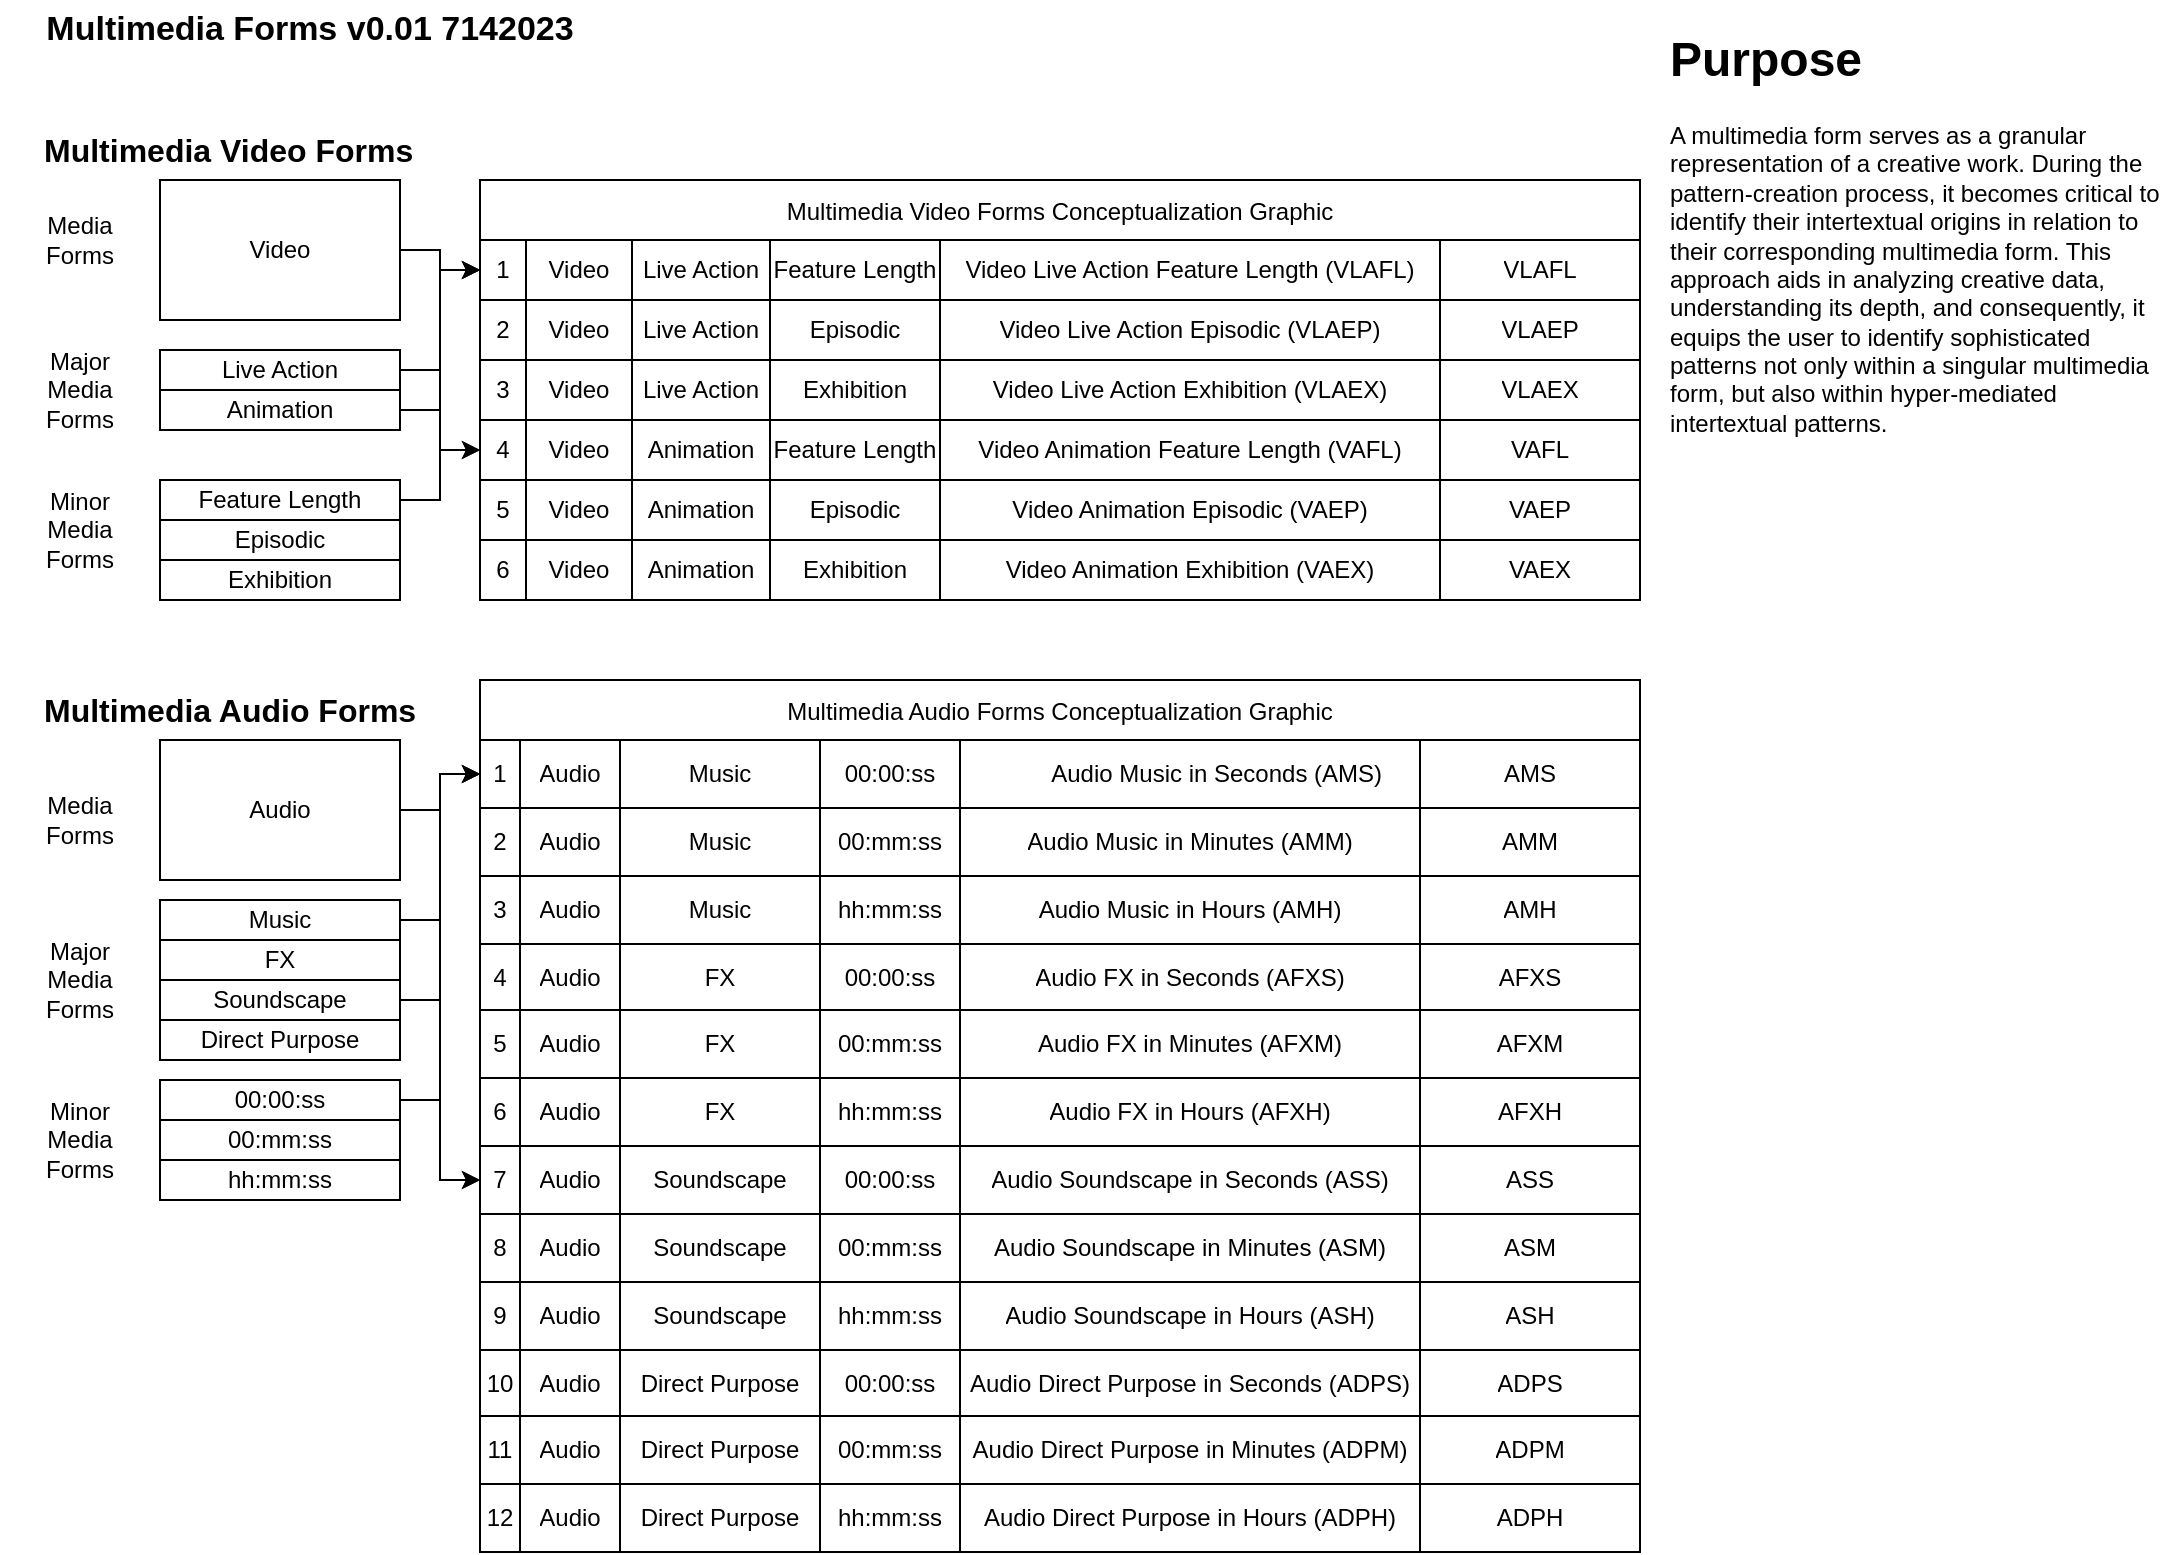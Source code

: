 <mxfile version="21.6.1" type="device">
  <diagram name="Page-1" id="SabU8cKFS_8omtdm6MoX">
    <mxGraphModel dx="1114" dy="664" grid="1" gridSize="10" guides="1" tooltips="1" connect="1" arrows="1" fold="1" page="1" pageScale="1" pageWidth="1100" pageHeight="850" math="0" shadow="0">
      <root>
        <mxCell id="0" />
        <mxCell id="1" parent="0" />
        <mxCell id="t8cbZSsg_nQLgMFk_xse-66" style="edgeStyle=orthogonalEdgeStyle;rounded=0;orthogonalLoop=1;jettySize=auto;html=1;exitX=1;exitY=0.5;exitDx=0;exitDy=0;entryX=0;entryY=0.5;entryDx=0;entryDy=0;" parent="1" source="t8cbZSsg_nQLgMFk_xse-1" target="t8cbZSsg_nQLgMFk_xse-18" edge="1">
          <mxGeometry relative="1" as="geometry" />
        </mxCell>
        <mxCell id="t8cbZSsg_nQLgMFk_xse-1" value="Video" style="rounded=0;whiteSpace=wrap;html=1;" parent="1" vertex="1">
          <mxGeometry x="80" y="120" width="120" height="70" as="geometry" />
        </mxCell>
        <mxCell id="t8cbZSsg_nQLgMFk_xse-2" value="Media Forms" style="text;html=1;strokeColor=none;fillColor=none;align=center;verticalAlign=middle;whiteSpace=wrap;rounded=0;" parent="1" vertex="1">
          <mxGeometry x="10" y="135" width="60" height="30" as="geometry" />
        </mxCell>
        <mxCell id="t8cbZSsg_nQLgMFk_xse-3" value="Major Media Forms" style="text;html=1;strokeColor=none;fillColor=none;align=center;verticalAlign=middle;whiteSpace=wrap;rounded=0;" parent="1" vertex="1">
          <mxGeometry x="10" y="210" width="60" height="30" as="geometry" />
        </mxCell>
        <mxCell id="t8cbZSsg_nQLgMFk_xse-4" value="" style="shape=table;startSize=0;container=1;collapsible=0;childLayout=tableLayout;" parent="1" vertex="1">
          <mxGeometry x="80" y="205" width="120" height="40" as="geometry" />
        </mxCell>
        <mxCell id="t8cbZSsg_nQLgMFk_xse-5" value="" style="shape=tableRow;horizontal=0;startSize=0;swimlaneHead=0;swimlaneBody=0;strokeColor=inherit;top=0;left=0;bottom=0;right=0;collapsible=0;dropTarget=0;fillColor=none;points=[[0,0.5],[1,0.5]];portConstraint=eastwest;" parent="t8cbZSsg_nQLgMFk_xse-4" vertex="1">
          <mxGeometry width="120" height="20" as="geometry" />
        </mxCell>
        <mxCell id="t8cbZSsg_nQLgMFk_xse-6" value="Live Action" style="shape=partialRectangle;html=1;whiteSpace=wrap;connectable=0;strokeColor=inherit;overflow=hidden;fillColor=none;top=0;left=0;bottom=0;right=0;pointerEvents=1;" parent="t8cbZSsg_nQLgMFk_xse-5" vertex="1">
          <mxGeometry width="120" height="20" as="geometry">
            <mxRectangle width="120" height="20" as="alternateBounds" />
          </mxGeometry>
        </mxCell>
        <mxCell id="t8cbZSsg_nQLgMFk_xse-7" value="" style="shape=tableRow;horizontal=0;startSize=0;swimlaneHead=0;swimlaneBody=0;strokeColor=inherit;top=0;left=0;bottom=0;right=0;collapsible=0;dropTarget=0;fillColor=none;points=[[0,0.5],[1,0.5]];portConstraint=eastwest;" parent="t8cbZSsg_nQLgMFk_xse-4" vertex="1">
          <mxGeometry y="20" width="120" height="20" as="geometry" />
        </mxCell>
        <mxCell id="t8cbZSsg_nQLgMFk_xse-8" value="Animation" style="shape=partialRectangle;html=1;whiteSpace=wrap;connectable=0;strokeColor=inherit;overflow=hidden;fillColor=none;top=0;left=0;bottom=0;right=0;pointerEvents=1;" parent="t8cbZSsg_nQLgMFk_xse-7" vertex="1">
          <mxGeometry width="120" height="20" as="geometry">
            <mxRectangle width="120" height="20" as="alternateBounds" />
          </mxGeometry>
        </mxCell>
        <mxCell id="t8cbZSsg_nQLgMFk_xse-9" value="Minor&lt;br&gt;Media&lt;br&gt;Forms" style="text;html=1;strokeColor=none;fillColor=none;align=center;verticalAlign=middle;whiteSpace=wrap;rounded=0;" parent="1" vertex="1">
          <mxGeometry x="10" y="280" width="60" height="30" as="geometry" />
        </mxCell>
        <mxCell id="t8cbZSsg_nQLgMFk_xse-10" value="" style="shape=table;startSize=0;container=1;collapsible=0;childLayout=tableLayout;" parent="1" vertex="1">
          <mxGeometry x="80" y="270" width="120" height="60" as="geometry" />
        </mxCell>
        <mxCell id="t8cbZSsg_nQLgMFk_xse-11" value="" style="shape=tableRow;horizontal=0;startSize=0;swimlaneHead=0;swimlaneBody=0;strokeColor=inherit;top=0;left=0;bottom=0;right=0;collapsible=0;dropTarget=0;fillColor=none;points=[[0,0.5],[1,0.5]];portConstraint=eastwest;" parent="t8cbZSsg_nQLgMFk_xse-10" vertex="1">
          <mxGeometry width="120" height="20" as="geometry" />
        </mxCell>
        <mxCell id="t8cbZSsg_nQLgMFk_xse-12" value="Feature Length" style="shape=partialRectangle;html=1;whiteSpace=wrap;connectable=0;strokeColor=inherit;overflow=hidden;fillColor=none;top=0;left=0;bottom=0;right=0;pointerEvents=1;" parent="t8cbZSsg_nQLgMFk_xse-11" vertex="1">
          <mxGeometry width="120" height="20" as="geometry">
            <mxRectangle width="120" height="20" as="alternateBounds" />
          </mxGeometry>
        </mxCell>
        <mxCell id="t8cbZSsg_nQLgMFk_xse-13" value="" style="shape=tableRow;horizontal=0;startSize=0;swimlaneHead=0;swimlaneBody=0;strokeColor=inherit;top=0;left=0;bottom=0;right=0;collapsible=0;dropTarget=0;fillColor=none;points=[[0,0.5],[1,0.5]];portConstraint=eastwest;" parent="t8cbZSsg_nQLgMFk_xse-10" vertex="1">
          <mxGeometry y="20" width="120" height="20" as="geometry" />
        </mxCell>
        <mxCell id="t8cbZSsg_nQLgMFk_xse-14" value="Episodic" style="shape=partialRectangle;html=1;whiteSpace=wrap;connectable=0;strokeColor=inherit;overflow=hidden;fillColor=none;top=0;left=0;bottom=0;right=0;pointerEvents=1;" parent="t8cbZSsg_nQLgMFk_xse-13" vertex="1">
          <mxGeometry width="120" height="20" as="geometry">
            <mxRectangle width="120" height="20" as="alternateBounds" />
          </mxGeometry>
        </mxCell>
        <mxCell id="t8cbZSsg_nQLgMFk_xse-15" style="shape=tableRow;horizontal=0;startSize=0;swimlaneHead=0;swimlaneBody=0;strokeColor=inherit;top=0;left=0;bottom=0;right=0;collapsible=0;dropTarget=0;fillColor=none;points=[[0,0.5],[1,0.5]];portConstraint=eastwest;" parent="t8cbZSsg_nQLgMFk_xse-10" vertex="1">
          <mxGeometry y="40" width="120" height="20" as="geometry" />
        </mxCell>
        <mxCell id="t8cbZSsg_nQLgMFk_xse-16" value="Exhibition" style="shape=partialRectangle;html=1;whiteSpace=wrap;connectable=0;strokeColor=inherit;overflow=hidden;fillColor=none;top=0;left=0;bottom=0;right=0;pointerEvents=1;" parent="t8cbZSsg_nQLgMFk_xse-15" vertex="1">
          <mxGeometry width="120" height="20" as="geometry">
            <mxRectangle width="120" height="20" as="alternateBounds" />
          </mxGeometry>
        </mxCell>
        <mxCell id="t8cbZSsg_nQLgMFk_xse-17" value="Multimedia Video Forms Conceptualization Graphic" style="shape=table;startSize=30;container=1;collapsible=0;childLayout=tableLayout;" parent="1" vertex="1">
          <mxGeometry x="240" y="120" width="580" height="210" as="geometry" />
        </mxCell>
        <mxCell id="t8cbZSsg_nQLgMFk_xse-18" value="" style="shape=tableRow;horizontal=0;startSize=0;swimlaneHead=0;swimlaneBody=0;strokeColor=inherit;top=0;left=0;bottom=0;right=0;collapsible=0;dropTarget=0;fillColor=none;points=[[0,0.5],[1,0.5]];portConstraint=eastwest;" parent="t8cbZSsg_nQLgMFk_xse-17" vertex="1">
          <mxGeometry y="30" width="580" height="30" as="geometry" />
        </mxCell>
        <mxCell id="t8cbZSsg_nQLgMFk_xse-42" value="1" style="shape=partialRectangle;html=1;whiteSpace=wrap;connectable=0;strokeColor=inherit;overflow=hidden;fillColor=none;top=0;left=0;bottom=0;right=0;pointerEvents=1;" parent="t8cbZSsg_nQLgMFk_xse-18" vertex="1">
          <mxGeometry width="23" height="30" as="geometry">
            <mxRectangle width="23" height="30" as="alternateBounds" />
          </mxGeometry>
        </mxCell>
        <mxCell id="t8cbZSsg_nQLgMFk_xse-19" value="Video" style="shape=partialRectangle;html=1;whiteSpace=wrap;connectable=0;strokeColor=inherit;overflow=hidden;fillColor=none;top=0;left=0;bottom=0;right=0;pointerEvents=1;" parent="t8cbZSsg_nQLgMFk_xse-18" vertex="1">
          <mxGeometry x="23" width="53" height="30" as="geometry">
            <mxRectangle width="53" height="30" as="alternateBounds" />
          </mxGeometry>
        </mxCell>
        <mxCell id="t8cbZSsg_nQLgMFk_xse-20" value="Live Action" style="shape=partialRectangle;html=1;whiteSpace=wrap;connectable=0;strokeColor=inherit;overflow=hidden;fillColor=none;top=0;left=0;bottom=0;right=0;pointerEvents=1;" parent="t8cbZSsg_nQLgMFk_xse-18" vertex="1">
          <mxGeometry x="76" width="69" height="30" as="geometry">
            <mxRectangle width="69" height="30" as="alternateBounds" />
          </mxGeometry>
        </mxCell>
        <mxCell id="t8cbZSsg_nQLgMFk_xse-21" value="Feature Length" style="shape=partialRectangle;html=1;whiteSpace=wrap;connectable=0;strokeColor=inherit;overflow=hidden;fillColor=none;top=0;left=0;bottom=0;right=0;pointerEvents=1;" parent="t8cbZSsg_nQLgMFk_xse-18" vertex="1">
          <mxGeometry x="145" width="85" height="30" as="geometry">
            <mxRectangle width="85" height="30" as="alternateBounds" />
          </mxGeometry>
        </mxCell>
        <mxCell id="t8cbZSsg_nQLgMFk_xse-48" value="Video Live Action Feature Length (VLAFL)" style="shape=partialRectangle;html=1;whiteSpace=wrap;connectable=0;strokeColor=inherit;overflow=hidden;fillColor=none;top=0;left=0;bottom=0;right=0;pointerEvents=1;" parent="t8cbZSsg_nQLgMFk_xse-18" vertex="1">
          <mxGeometry x="230" width="250" height="30" as="geometry">
            <mxRectangle width="250" height="30" as="alternateBounds" />
          </mxGeometry>
        </mxCell>
        <mxCell id="t8cbZSsg_nQLgMFk_xse-54" value="VLAFL" style="shape=partialRectangle;html=1;whiteSpace=wrap;connectable=0;strokeColor=inherit;overflow=hidden;fillColor=none;top=0;left=0;bottom=0;right=0;pointerEvents=1;" parent="t8cbZSsg_nQLgMFk_xse-18" vertex="1">
          <mxGeometry x="480" width="100" height="30" as="geometry">
            <mxRectangle width="100" height="30" as="alternateBounds" />
          </mxGeometry>
        </mxCell>
        <mxCell id="t8cbZSsg_nQLgMFk_xse-22" value="" style="shape=tableRow;horizontal=0;startSize=0;swimlaneHead=0;swimlaneBody=0;strokeColor=inherit;top=0;left=0;bottom=0;right=0;collapsible=0;dropTarget=0;fillColor=none;points=[[0,0.5],[1,0.5]];portConstraint=eastwest;" parent="t8cbZSsg_nQLgMFk_xse-17" vertex="1">
          <mxGeometry y="60" width="580" height="30" as="geometry" />
        </mxCell>
        <mxCell id="t8cbZSsg_nQLgMFk_xse-43" value="2" style="shape=partialRectangle;html=1;whiteSpace=wrap;connectable=0;strokeColor=inherit;overflow=hidden;fillColor=none;top=0;left=0;bottom=0;right=0;pointerEvents=1;" parent="t8cbZSsg_nQLgMFk_xse-22" vertex="1">
          <mxGeometry width="23" height="30" as="geometry">
            <mxRectangle width="23" height="30" as="alternateBounds" />
          </mxGeometry>
        </mxCell>
        <mxCell id="t8cbZSsg_nQLgMFk_xse-23" value="Video" style="shape=partialRectangle;html=1;whiteSpace=wrap;connectable=0;strokeColor=inherit;overflow=hidden;fillColor=none;top=0;left=0;bottom=0;right=0;pointerEvents=1;" parent="t8cbZSsg_nQLgMFk_xse-22" vertex="1">
          <mxGeometry x="23" width="53" height="30" as="geometry">
            <mxRectangle width="53" height="30" as="alternateBounds" />
          </mxGeometry>
        </mxCell>
        <mxCell id="t8cbZSsg_nQLgMFk_xse-24" value="Live Action" style="shape=partialRectangle;html=1;whiteSpace=wrap;connectable=0;strokeColor=inherit;overflow=hidden;fillColor=none;top=0;left=0;bottom=0;right=0;pointerEvents=1;" parent="t8cbZSsg_nQLgMFk_xse-22" vertex="1">
          <mxGeometry x="76" width="69" height="30" as="geometry">
            <mxRectangle width="69" height="30" as="alternateBounds" />
          </mxGeometry>
        </mxCell>
        <mxCell id="t8cbZSsg_nQLgMFk_xse-25" value="Episodic" style="shape=partialRectangle;html=1;whiteSpace=wrap;connectable=0;strokeColor=inherit;overflow=hidden;fillColor=none;top=0;left=0;bottom=0;right=0;pointerEvents=1;" parent="t8cbZSsg_nQLgMFk_xse-22" vertex="1">
          <mxGeometry x="145" width="85" height="30" as="geometry">
            <mxRectangle width="85" height="30" as="alternateBounds" />
          </mxGeometry>
        </mxCell>
        <mxCell id="t8cbZSsg_nQLgMFk_xse-49" value="Video Live Action Episodic (VLAEP)" style="shape=partialRectangle;html=1;whiteSpace=wrap;connectable=0;strokeColor=inherit;overflow=hidden;fillColor=none;top=0;left=0;bottom=0;right=0;pointerEvents=1;" parent="t8cbZSsg_nQLgMFk_xse-22" vertex="1">
          <mxGeometry x="230" width="250" height="30" as="geometry">
            <mxRectangle width="250" height="30" as="alternateBounds" />
          </mxGeometry>
        </mxCell>
        <mxCell id="t8cbZSsg_nQLgMFk_xse-55" value="VLAEP" style="shape=partialRectangle;html=1;whiteSpace=wrap;connectable=0;strokeColor=inherit;overflow=hidden;fillColor=none;top=0;left=0;bottom=0;right=0;pointerEvents=1;" parent="t8cbZSsg_nQLgMFk_xse-22" vertex="1">
          <mxGeometry x="480" width="100" height="30" as="geometry">
            <mxRectangle width="100" height="30" as="alternateBounds" />
          </mxGeometry>
        </mxCell>
        <mxCell id="t8cbZSsg_nQLgMFk_xse-26" value="" style="shape=tableRow;horizontal=0;startSize=0;swimlaneHead=0;swimlaneBody=0;strokeColor=inherit;top=0;left=0;bottom=0;right=0;collapsible=0;dropTarget=0;fillColor=none;points=[[0,0.5],[1,0.5]];portConstraint=eastwest;" parent="t8cbZSsg_nQLgMFk_xse-17" vertex="1">
          <mxGeometry y="90" width="580" height="30" as="geometry" />
        </mxCell>
        <mxCell id="t8cbZSsg_nQLgMFk_xse-44" value="3" style="shape=partialRectangle;html=1;whiteSpace=wrap;connectable=0;strokeColor=inherit;overflow=hidden;fillColor=none;top=0;left=0;bottom=0;right=0;pointerEvents=1;" parent="t8cbZSsg_nQLgMFk_xse-26" vertex="1">
          <mxGeometry width="23" height="30" as="geometry">
            <mxRectangle width="23" height="30" as="alternateBounds" />
          </mxGeometry>
        </mxCell>
        <mxCell id="t8cbZSsg_nQLgMFk_xse-27" value="Video" style="shape=partialRectangle;html=1;whiteSpace=wrap;connectable=0;strokeColor=inherit;overflow=hidden;fillColor=none;top=0;left=0;bottom=0;right=0;pointerEvents=1;" parent="t8cbZSsg_nQLgMFk_xse-26" vertex="1">
          <mxGeometry x="23" width="53" height="30" as="geometry">
            <mxRectangle width="53" height="30" as="alternateBounds" />
          </mxGeometry>
        </mxCell>
        <mxCell id="t8cbZSsg_nQLgMFk_xse-28" value="Live Action" style="shape=partialRectangle;html=1;whiteSpace=wrap;connectable=0;strokeColor=inherit;overflow=hidden;fillColor=none;top=0;left=0;bottom=0;right=0;pointerEvents=1;" parent="t8cbZSsg_nQLgMFk_xse-26" vertex="1">
          <mxGeometry x="76" width="69" height="30" as="geometry">
            <mxRectangle width="69" height="30" as="alternateBounds" />
          </mxGeometry>
        </mxCell>
        <mxCell id="t8cbZSsg_nQLgMFk_xse-29" value="Exhibition" style="shape=partialRectangle;html=1;whiteSpace=wrap;connectable=0;strokeColor=inherit;overflow=hidden;fillColor=none;top=0;left=0;bottom=0;right=0;pointerEvents=1;" parent="t8cbZSsg_nQLgMFk_xse-26" vertex="1">
          <mxGeometry x="145" width="85" height="30" as="geometry">
            <mxRectangle width="85" height="30" as="alternateBounds" />
          </mxGeometry>
        </mxCell>
        <mxCell id="t8cbZSsg_nQLgMFk_xse-50" value="Video Live Action Exhibition (VLAEX)" style="shape=partialRectangle;html=1;whiteSpace=wrap;connectable=0;strokeColor=inherit;overflow=hidden;fillColor=none;top=0;left=0;bottom=0;right=0;pointerEvents=1;" parent="t8cbZSsg_nQLgMFk_xse-26" vertex="1">
          <mxGeometry x="230" width="250" height="30" as="geometry">
            <mxRectangle width="250" height="30" as="alternateBounds" />
          </mxGeometry>
        </mxCell>
        <mxCell id="t8cbZSsg_nQLgMFk_xse-56" value="VLAEX" style="shape=partialRectangle;html=1;whiteSpace=wrap;connectable=0;strokeColor=inherit;overflow=hidden;fillColor=none;top=0;left=0;bottom=0;right=0;pointerEvents=1;" parent="t8cbZSsg_nQLgMFk_xse-26" vertex="1">
          <mxGeometry x="480" width="100" height="30" as="geometry">
            <mxRectangle width="100" height="30" as="alternateBounds" />
          </mxGeometry>
        </mxCell>
        <mxCell id="t8cbZSsg_nQLgMFk_xse-30" value="" style="shape=tableRow;horizontal=0;startSize=0;swimlaneHead=0;swimlaneBody=0;strokeColor=inherit;top=0;left=0;bottom=0;right=0;collapsible=0;dropTarget=0;fillColor=none;points=[[0,0.5],[1,0.5]];portConstraint=eastwest;" parent="t8cbZSsg_nQLgMFk_xse-17" vertex="1">
          <mxGeometry y="120" width="580" height="30" as="geometry" />
        </mxCell>
        <mxCell id="t8cbZSsg_nQLgMFk_xse-45" value="4" style="shape=partialRectangle;html=1;whiteSpace=wrap;connectable=0;strokeColor=inherit;overflow=hidden;fillColor=none;top=0;left=0;bottom=0;right=0;pointerEvents=1;" parent="t8cbZSsg_nQLgMFk_xse-30" vertex="1">
          <mxGeometry width="23" height="30" as="geometry">
            <mxRectangle width="23" height="30" as="alternateBounds" />
          </mxGeometry>
        </mxCell>
        <mxCell id="t8cbZSsg_nQLgMFk_xse-31" value="Video" style="shape=partialRectangle;html=1;whiteSpace=wrap;connectable=0;strokeColor=inherit;overflow=hidden;fillColor=none;top=0;left=0;bottom=0;right=0;pointerEvents=1;" parent="t8cbZSsg_nQLgMFk_xse-30" vertex="1">
          <mxGeometry x="23" width="53" height="30" as="geometry">
            <mxRectangle width="53" height="30" as="alternateBounds" />
          </mxGeometry>
        </mxCell>
        <mxCell id="t8cbZSsg_nQLgMFk_xse-32" value="Animation" style="shape=partialRectangle;html=1;whiteSpace=wrap;connectable=0;strokeColor=inherit;overflow=hidden;fillColor=none;top=0;left=0;bottom=0;right=0;pointerEvents=1;" parent="t8cbZSsg_nQLgMFk_xse-30" vertex="1">
          <mxGeometry x="76" width="69" height="30" as="geometry">
            <mxRectangle width="69" height="30" as="alternateBounds" />
          </mxGeometry>
        </mxCell>
        <mxCell id="t8cbZSsg_nQLgMFk_xse-33" value="Feature Length" style="shape=partialRectangle;html=1;whiteSpace=wrap;connectable=0;strokeColor=inherit;overflow=hidden;fillColor=none;top=0;left=0;bottom=0;right=0;pointerEvents=1;" parent="t8cbZSsg_nQLgMFk_xse-30" vertex="1">
          <mxGeometry x="145" width="85" height="30" as="geometry">
            <mxRectangle width="85" height="30" as="alternateBounds" />
          </mxGeometry>
        </mxCell>
        <mxCell id="t8cbZSsg_nQLgMFk_xse-51" value="Video Animation Feature Length (VAFL)" style="shape=partialRectangle;html=1;whiteSpace=wrap;connectable=0;strokeColor=inherit;overflow=hidden;fillColor=none;top=0;left=0;bottom=0;right=0;pointerEvents=1;" parent="t8cbZSsg_nQLgMFk_xse-30" vertex="1">
          <mxGeometry x="230" width="250" height="30" as="geometry">
            <mxRectangle width="250" height="30" as="alternateBounds" />
          </mxGeometry>
        </mxCell>
        <mxCell id="t8cbZSsg_nQLgMFk_xse-57" value="VAFL" style="shape=partialRectangle;html=1;whiteSpace=wrap;connectable=0;strokeColor=inherit;overflow=hidden;fillColor=none;top=0;left=0;bottom=0;right=0;pointerEvents=1;" parent="t8cbZSsg_nQLgMFk_xse-30" vertex="1">
          <mxGeometry x="480" width="100" height="30" as="geometry">
            <mxRectangle width="100" height="30" as="alternateBounds" />
          </mxGeometry>
        </mxCell>
        <mxCell id="t8cbZSsg_nQLgMFk_xse-34" value="" style="shape=tableRow;horizontal=0;startSize=0;swimlaneHead=0;swimlaneBody=0;strokeColor=inherit;top=0;left=0;bottom=0;right=0;collapsible=0;dropTarget=0;fillColor=none;points=[[0,0.5],[1,0.5]];portConstraint=eastwest;" parent="t8cbZSsg_nQLgMFk_xse-17" vertex="1">
          <mxGeometry y="150" width="580" height="30" as="geometry" />
        </mxCell>
        <mxCell id="t8cbZSsg_nQLgMFk_xse-46" value="5" style="shape=partialRectangle;html=1;whiteSpace=wrap;connectable=0;strokeColor=inherit;overflow=hidden;fillColor=none;top=0;left=0;bottom=0;right=0;pointerEvents=1;" parent="t8cbZSsg_nQLgMFk_xse-34" vertex="1">
          <mxGeometry width="23" height="30" as="geometry">
            <mxRectangle width="23" height="30" as="alternateBounds" />
          </mxGeometry>
        </mxCell>
        <mxCell id="t8cbZSsg_nQLgMFk_xse-35" value="Video" style="shape=partialRectangle;html=1;whiteSpace=wrap;connectable=0;strokeColor=inherit;overflow=hidden;fillColor=none;top=0;left=0;bottom=0;right=0;pointerEvents=1;" parent="t8cbZSsg_nQLgMFk_xse-34" vertex="1">
          <mxGeometry x="23" width="53" height="30" as="geometry">
            <mxRectangle width="53" height="30" as="alternateBounds" />
          </mxGeometry>
        </mxCell>
        <mxCell id="t8cbZSsg_nQLgMFk_xse-36" value="Animation" style="shape=partialRectangle;html=1;whiteSpace=wrap;connectable=0;strokeColor=inherit;overflow=hidden;fillColor=none;top=0;left=0;bottom=0;right=0;pointerEvents=1;" parent="t8cbZSsg_nQLgMFk_xse-34" vertex="1">
          <mxGeometry x="76" width="69" height="30" as="geometry">
            <mxRectangle width="69" height="30" as="alternateBounds" />
          </mxGeometry>
        </mxCell>
        <mxCell id="t8cbZSsg_nQLgMFk_xse-37" value="Episodic" style="shape=partialRectangle;html=1;whiteSpace=wrap;connectable=0;strokeColor=inherit;overflow=hidden;fillColor=none;top=0;left=0;bottom=0;right=0;pointerEvents=1;" parent="t8cbZSsg_nQLgMFk_xse-34" vertex="1">
          <mxGeometry x="145" width="85" height="30" as="geometry">
            <mxRectangle width="85" height="30" as="alternateBounds" />
          </mxGeometry>
        </mxCell>
        <mxCell id="t8cbZSsg_nQLgMFk_xse-52" value="Video Animation Episodic (VAEP)" style="shape=partialRectangle;html=1;whiteSpace=wrap;connectable=0;strokeColor=inherit;overflow=hidden;fillColor=none;top=0;left=0;bottom=0;right=0;pointerEvents=1;" parent="t8cbZSsg_nQLgMFk_xse-34" vertex="1">
          <mxGeometry x="230" width="250" height="30" as="geometry">
            <mxRectangle width="250" height="30" as="alternateBounds" />
          </mxGeometry>
        </mxCell>
        <mxCell id="t8cbZSsg_nQLgMFk_xse-58" value="VAEP" style="shape=partialRectangle;html=1;whiteSpace=wrap;connectable=0;strokeColor=inherit;overflow=hidden;fillColor=none;top=0;left=0;bottom=0;right=0;pointerEvents=1;" parent="t8cbZSsg_nQLgMFk_xse-34" vertex="1">
          <mxGeometry x="480" width="100" height="30" as="geometry">
            <mxRectangle width="100" height="30" as="alternateBounds" />
          </mxGeometry>
        </mxCell>
        <mxCell id="t8cbZSsg_nQLgMFk_xse-38" value="" style="shape=tableRow;horizontal=0;startSize=0;swimlaneHead=0;swimlaneBody=0;strokeColor=inherit;top=0;left=0;bottom=0;right=0;collapsible=0;dropTarget=0;fillColor=none;points=[[0,0.5],[1,0.5]];portConstraint=eastwest;" parent="t8cbZSsg_nQLgMFk_xse-17" vertex="1">
          <mxGeometry y="180" width="580" height="30" as="geometry" />
        </mxCell>
        <mxCell id="t8cbZSsg_nQLgMFk_xse-47" value="6" style="shape=partialRectangle;html=1;whiteSpace=wrap;connectable=0;strokeColor=inherit;overflow=hidden;fillColor=none;top=0;left=0;bottom=0;right=0;pointerEvents=1;" parent="t8cbZSsg_nQLgMFk_xse-38" vertex="1">
          <mxGeometry width="23" height="30" as="geometry">
            <mxRectangle width="23" height="30" as="alternateBounds" />
          </mxGeometry>
        </mxCell>
        <mxCell id="t8cbZSsg_nQLgMFk_xse-39" value="Video" style="shape=partialRectangle;html=1;whiteSpace=wrap;connectable=0;strokeColor=inherit;overflow=hidden;fillColor=none;top=0;left=0;bottom=0;right=0;pointerEvents=1;" parent="t8cbZSsg_nQLgMFk_xse-38" vertex="1">
          <mxGeometry x="23" width="53" height="30" as="geometry">
            <mxRectangle width="53" height="30" as="alternateBounds" />
          </mxGeometry>
        </mxCell>
        <mxCell id="t8cbZSsg_nQLgMFk_xse-40" value="Animation" style="shape=partialRectangle;html=1;whiteSpace=wrap;connectable=0;strokeColor=inherit;overflow=hidden;fillColor=none;top=0;left=0;bottom=0;right=0;pointerEvents=1;" parent="t8cbZSsg_nQLgMFk_xse-38" vertex="1">
          <mxGeometry x="76" width="69" height="30" as="geometry">
            <mxRectangle width="69" height="30" as="alternateBounds" />
          </mxGeometry>
        </mxCell>
        <mxCell id="t8cbZSsg_nQLgMFk_xse-41" value="Exhibition" style="shape=partialRectangle;html=1;whiteSpace=wrap;connectable=0;strokeColor=inherit;overflow=hidden;fillColor=none;top=0;left=0;bottom=0;right=0;pointerEvents=1;" parent="t8cbZSsg_nQLgMFk_xse-38" vertex="1">
          <mxGeometry x="145" width="85" height="30" as="geometry">
            <mxRectangle width="85" height="30" as="alternateBounds" />
          </mxGeometry>
        </mxCell>
        <mxCell id="t8cbZSsg_nQLgMFk_xse-53" value="Video Animation Exhibition (VAEX)" style="shape=partialRectangle;html=1;whiteSpace=wrap;connectable=0;strokeColor=inherit;overflow=hidden;fillColor=none;top=0;left=0;bottom=0;right=0;pointerEvents=1;" parent="t8cbZSsg_nQLgMFk_xse-38" vertex="1">
          <mxGeometry x="230" width="250" height="30" as="geometry">
            <mxRectangle width="250" height="30" as="alternateBounds" />
          </mxGeometry>
        </mxCell>
        <mxCell id="t8cbZSsg_nQLgMFk_xse-59" value="VAEX" style="shape=partialRectangle;html=1;whiteSpace=wrap;connectable=0;strokeColor=inherit;overflow=hidden;fillColor=none;top=0;left=0;bottom=0;right=0;pointerEvents=1;" parent="t8cbZSsg_nQLgMFk_xse-38" vertex="1">
          <mxGeometry x="480" width="100" height="30" as="geometry">
            <mxRectangle width="100" height="30" as="alternateBounds" />
          </mxGeometry>
        </mxCell>
        <mxCell id="t8cbZSsg_nQLgMFk_xse-60" value="&lt;h1&gt;Purpose&lt;/h1&gt;&lt;div&gt;A multimedia form serves as a granular representation of a creative work. During the pattern-creation process, it becomes critical to identify their intertextual origins in relation to their corresponding multimedia form. This approach aids in analyzing creative data, understanding its depth, and consequently, it equips the user to identify sophisticated patterns not only within a singular multimedia form, but also within hyper-mediated intertextual patterns.&lt;br&gt;&lt;/div&gt;" style="text;html=1;strokeColor=none;fillColor=none;spacing=5;spacingTop=-20;whiteSpace=wrap;overflow=hidden;rounded=0;" parent="1" vertex="1">
          <mxGeometry x="830" y="40" width="260" height="230" as="geometry" />
        </mxCell>
        <mxCell id="t8cbZSsg_nQLgMFk_xse-61" value="&lt;span style=&quot;font-size: 17px;&quot;&gt;Multimedia Forms v0.01 7142023&lt;/span&gt;" style="text;html=1;strokeColor=none;fillColor=none;align=center;verticalAlign=middle;whiteSpace=wrap;rounded=0;fontStyle=1;fontSize=17;" parent="1" vertex="1">
          <mxGeometry y="30" width="310" height="30" as="geometry" />
        </mxCell>
        <mxCell id="t8cbZSsg_nQLgMFk_xse-62" value="&lt;span style=&quot;font-size: 16px;&quot;&gt;Multimedia Video Forms&lt;/span&gt;" style="text;html=1;strokeColor=none;fillColor=none;align=left;verticalAlign=middle;whiteSpace=wrap;rounded=0;fontStyle=1;fontSize=16;" parent="1" vertex="1">
          <mxGeometry x="20" y="90" width="260" height="30" as="geometry" />
        </mxCell>
        <mxCell id="t8cbZSsg_nQLgMFk_xse-64" style="edgeStyle=orthogonalEdgeStyle;rounded=0;orthogonalLoop=1;jettySize=auto;html=1;exitX=1;exitY=0.5;exitDx=0;exitDy=0;" parent="1" source="t8cbZSsg_nQLgMFk_xse-5" target="t8cbZSsg_nQLgMFk_xse-18" edge="1">
          <mxGeometry relative="1" as="geometry">
            <mxPoint x="220" y="400" as="targetPoint" />
          </mxGeometry>
        </mxCell>
        <mxCell id="t8cbZSsg_nQLgMFk_xse-68" style="edgeStyle=orthogonalEdgeStyle;rounded=0;orthogonalLoop=1;jettySize=auto;html=1;exitX=1;exitY=0.5;exitDx=0;exitDy=0;entryX=0;entryY=0.5;entryDx=0;entryDy=0;" parent="1" source="t8cbZSsg_nQLgMFk_xse-11" target="t8cbZSsg_nQLgMFk_xse-18" edge="1">
          <mxGeometry relative="1" as="geometry" />
        </mxCell>
        <mxCell id="t8cbZSsg_nQLgMFk_xse-73" style="edgeStyle=orthogonalEdgeStyle;rounded=0;orthogonalLoop=1;jettySize=auto;html=1;entryX=0;entryY=0.5;entryDx=0;entryDy=0;" parent="1" source="t8cbZSsg_nQLgMFk_xse-11" target="t8cbZSsg_nQLgMFk_xse-30" edge="1">
          <mxGeometry relative="1" as="geometry" />
        </mxCell>
        <mxCell id="t8cbZSsg_nQLgMFk_xse-74" style="edgeStyle=orthogonalEdgeStyle;rounded=0;orthogonalLoop=1;jettySize=auto;html=1;entryX=0;entryY=0.5;entryDx=0;entryDy=0;" parent="1" source="t8cbZSsg_nQLgMFk_xse-7" target="t8cbZSsg_nQLgMFk_xse-30" edge="1">
          <mxGeometry relative="1" as="geometry" />
        </mxCell>
        <mxCell id="t8cbZSsg_nQLgMFk_xse-189" style="edgeStyle=orthogonalEdgeStyle;rounded=0;orthogonalLoop=1;jettySize=auto;html=1;exitX=1;exitY=0.5;exitDx=0;exitDy=0;entryX=0;entryY=0.5;entryDx=0;entryDy=0;" parent="1" source="t8cbZSsg_nQLgMFk_xse-75" target="t8cbZSsg_nQLgMFk_xse-96" edge="1">
          <mxGeometry relative="1" as="geometry" />
        </mxCell>
        <mxCell id="t8cbZSsg_nQLgMFk_xse-194" style="edgeStyle=orthogonalEdgeStyle;rounded=0;orthogonalLoop=1;jettySize=auto;html=1;exitX=1;exitY=0.5;exitDx=0;exitDy=0;entryX=0;entryY=0.5;entryDx=0;entryDy=0;" parent="1" source="t8cbZSsg_nQLgMFk_xse-75" target="t8cbZSsg_nQLgMFk_xse-138" edge="1">
          <mxGeometry relative="1" as="geometry" />
        </mxCell>
        <mxCell id="t8cbZSsg_nQLgMFk_xse-75" value="Audio" style="rounded=0;whiteSpace=wrap;html=1;" parent="1" vertex="1">
          <mxGeometry x="80" y="400" width="120" height="70" as="geometry" />
        </mxCell>
        <mxCell id="t8cbZSsg_nQLgMFk_xse-76" value="" style="shape=table;startSize=0;container=1;collapsible=0;childLayout=tableLayout;" parent="1" vertex="1">
          <mxGeometry x="80" y="480" width="120" height="80" as="geometry" />
        </mxCell>
        <mxCell id="t8cbZSsg_nQLgMFk_xse-77" value="" style="shape=tableRow;horizontal=0;startSize=0;swimlaneHead=0;swimlaneBody=0;strokeColor=inherit;top=0;left=0;bottom=0;right=0;collapsible=0;dropTarget=0;fillColor=none;points=[[0,0.5],[1,0.5]];portConstraint=eastwest;" parent="t8cbZSsg_nQLgMFk_xse-76" vertex="1">
          <mxGeometry width="120" height="20" as="geometry" />
        </mxCell>
        <mxCell id="t8cbZSsg_nQLgMFk_xse-78" value="Music" style="shape=partialRectangle;html=1;whiteSpace=wrap;connectable=0;strokeColor=inherit;overflow=hidden;fillColor=none;top=0;left=0;bottom=0;right=0;pointerEvents=1;" parent="t8cbZSsg_nQLgMFk_xse-77" vertex="1">
          <mxGeometry width="120" height="20" as="geometry">
            <mxRectangle width="120" height="20" as="alternateBounds" />
          </mxGeometry>
        </mxCell>
        <mxCell id="t8cbZSsg_nQLgMFk_xse-79" value="" style="shape=tableRow;horizontal=0;startSize=0;swimlaneHead=0;swimlaneBody=0;strokeColor=inherit;top=0;left=0;bottom=0;right=0;collapsible=0;dropTarget=0;fillColor=none;points=[[0,0.5],[1,0.5]];portConstraint=eastwest;" parent="t8cbZSsg_nQLgMFk_xse-76" vertex="1">
          <mxGeometry y="20" width="120" height="20" as="geometry" />
        </mxCell>
        <mxCell id="t8cbZSsg_nQLgMFk_xse-80" value="FX" style="shape=partialRectangle;html=1;whiteSpace=wrap;connectable=0;strokeColor=inherit;overflow=hidden;fillColor=none;top=0;left=0;bottom=0;right=0;pointerEvents=1;" parent="t8cbZSsg_nQLgMFk_xse-79" vertex="1">
          <mxGeometry width="120" height="20" as="geometry">
            <mxRectangle width="120" height="20" as="alternateBounds" />
          </mxGeometry>
        </mxCell>
        <mxCell id="t8cbZSsg_nQLgMFk_xse-81" style="shape=tableRow;horizontal=0;startSize=0;swimlaneHead=0;swimlaneBody=0;strokeColor=inherit;top=0;left=0;bottom=0;right=0;collapsible=0;dropTarget=0;fillColor=none;points=[[0,0.5],[1,0.5]];portConstraint=eastwest;" parent="t8cbZSsg_nQLgMFk_xse-76" vertex="1">
          <mxGeometry y="40" width="120" height="20" as="geometry" />
        </mxCell>
        <mxCell id="t8cbZSsg_nQLgMFk_xse-82" value="Soundscape" style="shape=partialRectangle;html=1;whiteSpace=wrap;connectable=0;strokeColor=inherit;overflow=hidden;fillColor=none;top=0;left=0;bottom=0;right=0;pointerEvents=1;" parent="t8cbZSsg_nQLgMFk_xse-81" vertex="1">
          <mxGeometry width="120" height="20" as="geometry">
            <mxRectangle width="120" height="20" as="alternateBounds" />
          </mxGeometry>
        </mxCell>
        <mxCell id="t8cbZSsg_nQLgMFk_xse-83" style="shape=tableRow;horizontal=0;startSize=0;swimlaneHead=0;swimlaneBody=0;strokeColor=inherit;top=0;left=0;bottom=0;right=0;collapsible=0;dropTarget=0;fillColor=none;points=[[0,0.5],[1,0.5]];portConstraint=eastwest;" parent="t8cbZSsg_nQLgMFk_xse-76" vertex="1">
          <mxGeometry y="60" width="120" height="20" as="geometry" />
        </mxCell>
        <mxCell id="t8cbZSsg_nQLgMFk_xse-84" value="Direct Purpose" style="shape=partialRectangle;html=1;whiteSpace=wrap;connectable=0;strokeColor=inherit;overflow=hidden;fillColor=none;top=0;left=0;bottom=0;right=0;pointerEvents=1;" parent="t8cbZSsg_nQLgMFk_xse-83" vertex="1">
          <mxGeometry width="120" height="20" as="geometry">
            <mxRectangle width="120" height="20" as="alternateBounds" />
          </mxGeometry>
        </mxCell>
        <mxCell id="t8cbZSsg_nQLgMFk_xse-85" value="" style="shape=table;startSize=0;container=1;collapsible=0;childLayout=tableLayout;" parent="1" vertex="1">
          <mxGeometry x="80" y="570" width="120" height="60" as="geometry" />
        </mxCell>
        <mxCell id="t8cbZSsg_nQLgMFk_xse-86" value="" style="shape=tableRow;horizontal=0;startSize=0;swimlaneHead=0;swimlaneBody=0;strokeColor=inherit;top=0;left=0;bottom=0;right=0;collapsible=0;dropTarget=0;fillColor=none;points=[[0,0.5],[1,0.5]];portConstraint=eastwest;" parent="t8cbZSsg_nQLgMFk_xse-85" vertex="1">
          <mxGeometry width="120" height="20" as="geometry" />
        </mxCell>
        <mxCell id="t8cbZSsg_nQLgMFk_xse-87" value="00:00:ss" style="shape=partialRectangle;html=1;whiteSpace=wrap;connectable=0;strokeColor=inherit;overflow=hidden;fillColor=none;top=0;left=0;bottom=0;right=0;pointerEvents=1;" parent="t8cbZSsg_nQLgMFk_xse-86" vertex="1">
          <mxGeometry width="120" height="20" as="geometry">
            <mxRectangle width="120" height="20" as="alternateBounds" />
          </mxGeometry>
        </mxCell>
        <mxCell id="t8cbZSsg_nQLgMFk_xse-88" value="" style="shape=tableRow;horizontal=0;startSize=0;swimlaneHead=0;swimlaneBody=0;strokeColor=inherit;top=0;left=0;bottom=0;right=0;collapsible=0;dropTarget=0;fillColor=none;points=[[0,0.5],[1,0.5]];portConstraint=eastwest;" parent="t8cbZSsg_nQLgMFk_xse-85" vertex="1">
          <mxGeometry y="20" width="120" height="20" as="geometry" />
        </mxCell>
        <mxCell id="t8cbZSsg_nQLgMFk_xse-89" value="00:mm:ss" style="shape=partialRectangle;html=1;whiteSpace=wrap;connectable=0;strokeColor=inherit;overflow=hidden;fillColor=none;top=0;left=0;bottom=0;right=0;pointerEvents=1;" parent="t8cbZSsg_nQLgMFk_xse-88" vertex="1">
          <mxGeometry width="120" height="20" as="geometry">
            <mxRectangle width="120" height="20" as="alternateBounds" />
          </mxGeometry>
        </mxCell>
        <mxCell id="t8cbZSsg_nQLgMFk_xse-90" style="shape=tableRow;horizontal=0;startSize=0;swimlaneHead=0;swimlaneBody=0;strokeColor=inherit;top=0;left=0;bottom=0;right=0;collapsible=0;dropTarget=0;fillColor=none;points=[[0,0.5],[1,0.5]];portConstraint=eastwest;" parent="t8cbZSsg_nQLgMFk_xse-85" vertex="1">
          <mxGeometry y="40" width="120" height="20" as="geometry" />
        </mxCell>
        <mxCell id="t8cbZSsg_nQLgMFk_xse-91" value="hh:mm:ss" style="shape=partialRectangle;html=1;whiteSpace=wrap;connectable=0;strokeColor=inherit;overflow=hidden;fillColor=none;top=0;left=0;bottom=0;right=0;pointerEvents=1;" parent="t8cbZSsg_nQLgMFk_xse-90" vertex="1">
          <mxGeometry width="120" height="20" as="geometry">
            <mxRectangle width="120" height="20" as="alternateBounds" />
          </mxGeometry>
        </mxCell>
        <mxCell id="t8cbZSsg_nQLgMFk_xse-92" value="Media Forms" style="text;html=1;strokeColor=none;fillColor=none;align=center;verticalAlign=middle;whiteSpace=wrap;rounded=0;" parent="1" vertex="1">
          <mxGeometry x="10" y="425" width="60" height="30" as="geometry" />
        </mxCell>
        <mxCell id="t8cbZSsg_nQLgMFk_xse-93" value="Major Media Forms" style="text;html=1;strokeColor=none;fillColor=none;align=center;verticalAlign=middle;whiteSpace=wrap;rounded=0;" parent="1" vertex="1">
          <mxGeometry x="10" y="505" width="60" height="30" as="geometry" />
        </mxCell>
        <mxCell id="t8cbZSsg_nQLgMFk_xse-94" value="Minor&lt;br&gt;Media&lt;br&gt;Forms" style="text;html=1;strokeColor=none;fillColor=none;align=center;verticalAlign=middle;whiteSpace=wrap;rounded=0;" parent="1" vertex="1">
          <mxGeometry x="10" y="585" width="60" height="30" as="geometry" />
        </mxCell>
        <mxCell id="t8cbZSsg_nQLgMFk_xse-95" value="Multimedia Audio Forms Conceptualization Graphic" style="shape=table;startSize=30;container=1;collapsible=0;childLayout=tableLayout;" parent="1" vertex="1">
          <mxGeometry x="240" y="370" width="580" height="436" as="geometry" />
        </mxCell>
        <mxCell id="t8cbZSsg_nQLgMFk_xse-96" value="" style="shape=tableRow;horizontal=0;startSize=0;swimlaneHead=0;swimlaneBody=0;strokeColor=inherit;top=0;left=0;bottom=0;right=0;collapsible=0;dropTarget=0;fillColor=none;points=[[0,0.5],[1,0.5]];portConstraint=eastwest;" parent="t8cbZSsg_nQLgMFk_xse-95" vertex="1">
          <mxGeometry y="30" width="580" height="34" as="geometry" />
        </mxCell>
        <mxCell id="t8cbZSsg_nQLgMFk_xse-97" value="1" style="shape=partialRectangle;html=1;whiteSpace=wrap;connectable=0;strokeColor=inherit;overflow=hidden;fillColor=none;top=0;left=0;bottom=0;right=0;pointerEvents=1;" parent="t8cbZSsg_nQLgMFk_xse-96" vertex="1">
          <mxGeometry width="20" height="34" as="geometry">
            <mxRectangle width="20" height="34" as="alternateBounds" />
          </mxGeometry>
        </mxCell>
        <mxCell id="t8cbZSsg_nQLgMFk_xse-98" value="Audio" style="shape=partialRectangle;html=1;whiteSpace=wrap;connectable=0;strokeColor=inherit;overflow=hidden;fillColor=none;top=0;left=0;bottom=0;right=0;pointerEvents=1;" parent="t8cbZSsg_nQLgMFk_xse-96" vertex="1">
          <mxGeometry x="20" width="50" height="34" as="geometry">
            <mxRectangle width="50" height="34" as="alternateBounds" />
          </mxGeometry>
        </mxCell>
        <mxCell id="t8cbZSsg_nQLgMFk_xse-99" value="Music" style="shape=partialRectangle;html=1;whiteSpace=wrap;connectable=0;strokeColor=inherit;overflow=hidden;fillColor=none;top=0;left=0;bottom=0;right=0;pointerEvents=1;" parent="t8cbZSsg_nQLgMFk_xse-96" vertex="1">
          <mxGeometry x="70" width="100" height="34" as="geometry">
            <mxRectangle width="100" height="34" as="alternateBounds" />
          </mxGeometry>
        </mxCell>
        <mxCell id="t8cbZSsg_nQLgMFk_xse-100" value="00:00:ss" style="shape=partialRectangle;html=1;whiteSpace=wrap;connectable=0;strokeColor=inherit;overflow=hidden;fillColor=none;top=0;left=0;bottom=0;right=0;pointerEvents=1;" parent="t8cbZSsg_nQLgMFk_xse-96" vertex="1">
          <mxGeometry x="170" width="70" height="34" as="geometry">
            <mxRectangle width="70" height="34" as="alternateBounds" />
          </mxGeometry>
        </mxCell>
        <mxCell id="t8cbZSsg_nQLgMFk_xse-101" value="&lt;span style=&quot;white-space: pre;&quot;&gt;&#x9;&lt;/span&gt;Audio Music in Seconds (AMS)" style="shape=partialRectangle;html=1;whiteSpace=wrap;connectable=0;strokeColor=inherit;overflow=hidden;fillColor=none;top=0;left=0;bottom=0;right=0;pointerEvents=1;" parent="t8cbZSsg_nQLgMFk_xse-96" vertex="1">
          <mxGeometry x="240" width="230" height="34" as="geometry">
            <mxRectangle width="230" height="34" as="alternateBounds" />
          </mxGeometry>
        </mxCell>
        <mxCell id="t8cbZSsg_nQLgMFk_xse-102" value="AMS" style="shape=partialRectangle;html=1;whiteSpace=wrap;connectable=0;strokeColor=inherit;overflow=hidden;fillColor=none;top=0;left=0;bottom=0;right=0;pointerEvents=1;" parent="t8cbZSsg_nQLgMFk_xse-96" vertex="1">
          <mxGeometry x="470" width="110" height="34" as="geometry">
            <mxRectangle width="110" height="34" as="alternateBounds" />
          </mxGeometry>
        </mxCell>
        <mxCell id="t8cbZSsg_nQLgMFk_xse-103" value="" style="shape=tableRow;horizontal=0;startSize=0;swimlaneHead=0;swimlaneBody=0;strokeColor=inherit;top=0;left=0;bottom=0;right=0;collapsible=0;dropTarget=0;fillColor=none;points=[[0,0.5],[1,0.5]];portConstraint=eastwest;" parent="t8cbZSsg_nQLgMFk_xse-95" vertex="1">
          <mxGeometry y="64" width="580" height="34" as="geometry" />
        </mxCell>
        <mxCell id="t8cbZSsg_nQLgMFk_xse-104" value="2" style="shape=partialRectangle;html=1;whiteSpace=wrap;connectable=0;strokeColor=inherit;overflow=hidden;fillColor=none;top=0;left=0;bottom=0;right=0;pointerEvents=1;" parent="t8cbZSsg_nQLgMFk_xse-103" vertex="1">
          <mxGeometry width="20" height="34" as="geometry">
            <mxRectangle width="20" height="34" as="alternateBounds" />
          </mxGeometry>
        </mxCell>
        <mxCell id="t8cbZSsg_nQLgMFk_xse-105" value="Audio" style="shape=partialRectangle;html=1;whiteSpace=wrap;connectable=0;strokeColor=inherit;overflow=hidden;fillColor=none;top=0;left=0;bottom=0;right=0;pointerEvents=1;" parent="t8cbZSsg_nQLgMFk_xse-103" vertex="1">
          <mxGeometry x="20" width="50" height="34" as="geometry">
            <mxRectangle width="50" height="34" as="alternateBounds" />
          </mxGeometry>
        </mxCell>
        <mxCell id="t8cbZSsg_nQLgMFk_xse-106" value="Music" style="shape=partialRectangle;html=1;whiteSpace=wrap;connectable=0;strokeColor=inherit;overflow=hidden;fillColor=none;top=0;left=0;bottom=0;right=0;pointerEvents=1;" parent="t8cbZSsg_nQLgMFk_xse-103" vertex="1">
          <mxGeometry x="70" width="100" height="34" as="geometry">
            <mxRectangle width="100" height="34" as="alternateBounds" />
          </mxGeometry>
        </mxCell>
        <mxCell id="t8cbZSsg_nQLgMFk_xse-107" value="00:mm:ss" style="shape=partialRectangle;html=1;whiteSpace=wrap;connectable=0;strokeColor=inherit;overflow=hidden;fillColor=none;top=0;left=0;bottom=0;right=0;pointerEvents=1;" parent="t8cbZSsg_nQLgMFk_xse-103" vertex="1">
          <mxGeometry x="170" width="70" height="34" as="geometry">
            <mxRectangle width="70" height="34" as="alternateBounds" />
          </mxGeometry>
        </mxCell>
        <mxCell id="t8cbZSsg_nQLgMFk_xse-108" value="Audio Music in Minutes (AMM)" style="shape=partialRectangle;html=1;whiteSpace=wrap;connectable=0;strokeColor=inherit;overflow=hidden;fillColor=none;top=0;left=0;bottom=0;right=0;pointerEvents=1;" parent="t8cbZSsg_nQLgMFk_xse-103" vertex="1">
          <mxGeometry x="240" width="230" height="34" as="geometry">
            <mxRectangle width="230" height="34" as="alternateBounds" />
          </mxGeometry>
        </mxCell>
        <mxCell id="t8cbZSsg_nQLgMFk_xse-109" value="AMM" style="shape=partialRectangle;html=1;whiteSpace=wrap;connectable=0;strokeColor=inherit;overflow=hidden;fillColor=none;top=0;left=0;bottom=0;right=0;pointerEvents=1;" parent="t8cbZSsg_nQLgMFk_xse-103" vertex="1">
          <mxGeometry x="470" width="110" height="34" as="geometry">
            <mxRectangle width="110" height="34" as="alternateBounds" />
          </mxGeometry>
        </mxCell>
        <mxCell id="t8cbZSsg_nQLgMFk_xse-110" value="" style="shape=tableRow;horizontal=0;startSize=0;swimlaneHead=0;swimlaneBody=0;strokeColor=inherit;top=0;left=0;bottom=0;right=0;collapsible=0;dropTarget=0;fillColor=none;points=[[0,0.5],[1,0.5]];portConstraint=eastwest;" parent="t8cbZSsg_nQLgMFk_xse-95" vertex="1">
          <mxGeometry y="98" width="580" height="34" as="geometry" />
        </mxCell>
        <mxCell id="t8cbZSsg_nQLgMFk_xse-111" value="3" style="shape=partialRectangle;html=1;whiteSpace=wrap;connectable=0;strokeColor=inherit;overflow=hidden;fillColor=none;top=0;left=0;bottom=0;right=0;pointerEvents=1;" parent="t8cbZSsg_nQLgMFk_xse-110" vertex="1">
          <mxGeometry width="20" height="34" as="geometry">
            <mxRectangle width="20" height="34" as="alternateBounds" />
          </mxGeometry>
        </mxCell>
        <mxCell id="t8cbZSsg_nQLgMFk_xse-112" value="Audio" style="shape=partialRectangle;html=1;whiteSpace=wrap;connectable=0;strokeColor=inherit;overflow=hidden;fillColor=none;top=0;left=0;bottom=0;right=0;pointerEvents=1;" parent="t8cbZSsg_nQLgMFk_xse-110" vertex="1">
          <mxGeometry x="20" width="50" height="34" as="geometry">
            <mxRectangle width="50" height="34" as="alternateBounds" />
          </mxGeometry>
        </mxCell>
        <mxCell id="t8cbZSsg_nQLgMFk_xse-113" value="Music" style="shape=partialRectangle;html=1;whiteSpace=wrap;connectable=0;strokeColor=inherit;overflow=hidden;fillColor=none;top=0;left=0;bottom=0;right=0;pointerEvents=1;" parent="t8cbZSsg_nQLgMFk_xse-110" vertex="1">
          <mxGeometry x="70" width="100" height="34" as="geometry">
            <mxRectangle width="100" height="34" as="alternateBounds" />
          </mxGeometry>
        </mxCell>
        <mxCell id="t8cbZSsg_nQLgMFk_xse-114" value="hh:mm:ss" style="shape=partialRectangle;html=1;whiteSpace=wrap;connectable=0;strokeColor=inherit;overflow=hidden;fillColor=none;top=0;left=0;bottom=0;right=0;pointerEvents=1;" parent="t8cbZSsg_nQLgMFk_xse-110" vertex="1">
          <mxGeometry x="170" width="70" height="34" as="geometry">
            <mxRectangle width="70" height="34" as="alternateBounds" />
          </mxGeometry>
        </mxCell>
        <mxCell id="t8cbZSsg_nQLgMFk_xse-115" value="Audio Music in Hours (AMH)" style="shape=partialRectangle;html=1;whiteSpace=wrap;connectable=0;strokeColor=inherit;overflow=hidden;fillColor=none;top=0;left=0;bottom=0;right=0;pointerEvents=1;" parent="t8cbZSsg_nQLgMFk_xse-110" vertex="1">
          <mxGeometry x="240" width="230" height="34" as="geometry">
            <mxRectangle width="230" height="34" as="alternateBounds" />
          </mxGeometry>
        </mxCell>
        <mxCell id="t8cbZSsg_nQLgMFk_xse-116" value="AMH" style="shape=partialRectangle;html=1;whiteSpace=wrap;connectable=0;strokeColor=inherit;overflow=hidden;fillColor=none;top=0;left=0;bottom=0;right=0;pointerEvents=1;" parent="t8cbZSsg_nQLgMFk_xse-110" vertex="1">
          <mxGeometry x="470" width="110" height="34" as="geometry">
            <mxRectangle width="110" height="34" as="alternateBounds" />
          </mxGeometry>
        </mxCell>
        <mxCell id="t8cbZSsg_nQLgMFk_xse-117" value="" style="shape=tableRow;horizontal=0;startSize=0;swimlaneHead=0;swimlaneBody=0;strokeColor=inherit;top=0;left=0;bottom=0;right=0;collapsible=0;dropTarget=0;fillColor=none;points=[[0,0.5],[1,0.5]];portConstraint=eastwest;" parent="t8cbZSsg_nQLgMFk_xse-95" vertex="1">
          <mxGeometry y="132" width="580" height="33" as="geometry" />
        </mxCell>
        <mxCell id="t8cbZSsg_nQLgMFk_xse-118" value="4" style="shape=partialRectangle;html=1;whiteSpace=wrap;connectable=0;strokeColor=inherit;overflow=hidden;fillColor=none;top=0;left=0;bottom=0;right=0;pointerEvents=1;" parent="t8cbZSsg_nQLgMFk_xse-117" vertex="1">
          <mxGeometry width="20" height="33" as="geometry">
            <mxRectangle width="20" height="33" as="alternateBounds" />
          </mxGeometry>
        </mxCell>
        <mxCell id="t8cbZSsg_nQLgMFk_xse-119" value="Audio" style="shape=partialRectangle;html=1;whiteSpace=wrap;connectable=0;strokeColor=inherit;overflow=hidden;fillColor=none;top=0;left=0;bottom=0;right=0;pointerEvents=1;" parent="t8cbZSsg_nQLgMFk_xse-117" vertex="1">
          <mxGeometry x="20" width="50" height="33" as="geometry">
            <mxRectangle width="50" height="33" as="alternateBounds" />
          </mxGeometry>
        </mxCell>
        <mxCell id="t8cbZSsg_nQLgMFk_xse-120" value="FX" style="shape=partialRectangle;html=1;whiteSpace=wrap;connectable=0;strokeColor=inherit;overflow=hidden;fillColor=none;top=0;left=0;bottom=0;right=0;pointerEvents=1;" parent="t8cbZSsg_nQLgMFk_xse-117" vertex="1">
          <mxGeometry x="70" width="100" height="33" as="geometry">
            <mxRectangle width="100" height="33" as="alternateBounds" />
          </mxGeometry>
        </mxCell>
        <mxCell id="t8cbZSsg_nQLgMFk_xse-121" value="00:00:ss" style="shape=partialRectangle;html=1;whiteSpace=wrap;connectable=0;strokeColor=inherit;overflow=hidden;fillColor=none;top=0;left=0;bottom=0;right=0;pointerEvents=1;" parent="t8cbZSsg_nQLgMFk_xse-117" vertex="1">
          <mxGeometry x="170" width="70" height="33" as="geometry">
            <mxRectangle width="70" height="33" as="alternateBounds" />
          </mxGeometry>
        </mxCell>
        <mxCell id="t8cbZSsg_nQLgMFk_xse-122" value="Audio FX in Seconds (AFXS)" style="shape=partialRectangle;html=1;whiteSpace=wrap;connectable=0;strokeColor=inherit;overflow=hidden;fillColor=none;top=0;left=0;bottom=0;right=0;pointerEvents=1;" parent="t8cbZSsg_nQLgMFk_xse-117" vertex="1">
          <mxGeometry x="240" width="230" height="33" as="geometry">
            <mxRectangle width="230" height="33" as="alternateBounds" />
          </mxGeometry>
        </mxCell>
        <mxCell id="t8cbZSsg_nQLgMFk_xse-123" value="AFXS" style="shape=partialRectangle;html=1;whiteSpace=wrap;connectable=0;strokeColor=inherit;overflow=hidden;fillColor=none;top=0;left=0;bottom=0;right=0;pointerEvents=1;" parent="t8cbZSsg_nQLgMFk_xse-117" vertex="1">
          <mxGeometry x="470" width="110" height="33" as="geometry">
            <mxRectangle width="110" height="33" as="alternateBounds" />
          </mxGeometry>
        </mxCell>
        <mxCell id="t8cbZSsg_nQLgMFk_xse-124" value="" style="shape=tableRow;horizontal=0;startSize=0;swimlaneHead=0;swimlaneBody=0;strokeColor=inherit;top=0;left=0;bottom=0;right=0;collapsible=0;dropTarget=0;fillColor=none;points=[[0,0.5],[1,0.5]];portConstraint=eastwest;" parent="t8cbZSsg_nQLgMFk_xse-95" vertex="1">
          <mxGeometry y="165" width="580" height="34" as="geometry" />
        </mxCell>
        <mxCell id="t8cbZSsg_nQLgMFk_xse-125" value="5" style="shape=partialRectangle;html=1;whiteSpace=wrap;connectable=0;strokeColor=inherit;overflow=hidden;fillColor=none;top=0;left=0;bottom=0;right=0;pointerEvents=1;" parent="t8cbZSsg_nQLgMFk_xse-124" vertex="1">
          <mxGeometry width="20" height="34" as="geometry">
            <mxRectangle width="20" height="34" as="alternateBounds" />
          </mxGeometry>
        </mxCell>
        <mxCell id="t8cbZSsg_nQLgMFk_xse-126" value="Audio" style="shape=partialRectangle;html=1;whiteSpace=wrap;connectable=0;strokeColor=inherit;overflow=hidden;fillColor=none;top=0;left=0;bottom=0;right=0;pointerEvents=1;" parent="t8cbZSsg_nQLgMFk_xse-124" vertex="1">
          <mxGeometry x="20" width="50" height="34" as="geometry">
            <mxRectangle width="50" height="34" as="alternateBounds" />
          </mxGeometry>
        </mxCell>
        <mxCell id="t8cbZSsg_nQLgMFk_xse-127" value="FX" style="shape=partialRectangle;html=1;whiteSpace=wrap;connectable=0;strokeColor=inherit;overflow=hidden;fillColor=none;top=0;left=0;bottom=0;right=0;pointerEvents=1;" parent="t8cbZSsg_nQLgMFk_xse-124" vertex="1">
          <mxGeometry x="70" width="100" height="34" as="geometry">
            <mxRectangle width="100" height="34" as="alternateBounds" />
          </mxGeometry>
        </mxCell>
        <mxCell id="t8cbZSsg_nQLgMFk_xse-128" value="00:mm:ss" style="shape=partialRectangle;html=1;whiteSpace=wrap;connectable=0;strokeColor=inherit;overflow=hidden;fillColor=none;top=0;left=0;bottom=0;right=0;pointerEvents=1;" parent="t8cbZSsg_nQLgMFk_xse-124" vertex="1">
          <mxGeometry x="170" width="70" height="34" as="geometry">
            <mxRectangle width="70" height="34" as="alternateBounds" />
          </mxGeometry>
        </mxCell>
        <mxCell id="t8cbZSsg_nQLgMFk_xse-129" value="Audio FX in Minutes (AFXM)" style="shape=partialRectangle;html=1;whiteSpace=wrap;connectable=0;strokeColor=inherit;overflow=hidden;fillColor=none;top=0;left=0;bottom=0;right=0;pointerEvents=1;" parent="t8cbZSsg_nQLgMFk_xse-124" vertex="1">
          <mxGeometry x="240" width="230" height="34" as="geometry">
            <mxRectangle width="230" height="34" as="alternateBounds" />
          </mxGeometry>
        </mxCell>
        <mxCell id="t8cbZSsg_nQLgMFk_xse-130" value="AFXM" style="shape=partialRectangle;html=1;whiteSpace=wrap;connectable=0;strokeColor=inherit;overflow=hidden;fillColor=none;top=0;left=0;bottom=0;right=0;pointerEvents=1;" parent="t8cbZSsg_nQLgMFk_xse-124" vertex="1">
          <mxGeometry x="470" width="110" height="34" as="geometry">
            <mxRectangle width="110" height="34" as="alternateBounds" />
          </mxGeometry>
        </mxCell>
        <mxCell id="t8cbZSsg_nQLgMFk_xse-131" value="" style="shape=tableRow;horizontal=0;startSize=0;swimlaneHead=0;swimlaneBody=0;strokeColor=inherit;top=0;left=0;bottom=0;right=0;collapsible=0;dropTarget=0;fillColor=none;points=[[0,0.5],[1,0.5]];portConstraint=eastwest;" parent="t8cbZSsg_nQLgMFk_xse-95" vertex="1">
          <mxGeometry y="199" width="580" height="34" as="geometry" />
        </mxCell>
        <mxCell id="t8cbZSsg_nQLgMFk_xse-132" value="6" style="shape=partialRectangle;html=1;whiteSpace=wrap;connectable=0;strokeColor=inherit;overflow=hidden;fillColor=none;top=0;left=0;bottom=0;right=0;pointerEvents=1;" parent="t8cbZSsg_nQLgMFk_xse-131" vertex="1">
          <mxGeometry width="20" height="34" as="geometry">
            <mxRectangle width="20" height="34" as="alternateBounds" />
          </mxGeometry>
        </mxCell>
        <mxCell id="t8cbZSsg_nQLgMFk_xse-133" value="Audio" style="shape=partialRectangle;html=1;whiteSpace=wrap;connectable=0;strokeColor=inherit;overflow=hidden;fillColor=none;top=0;left=0;bottom=0;right=0;pointerEvents=1;" parent="t8cbZSsg_nQLgMFk_xse-131" vertex="1">
          <mxGeometry x="20" width="50" height="34" as="geometry">
            <mxRectangle width="50" height="34" as="alternateBounds" />
          </mxGeometry>
        </mxCell>
        <mxCell id="t8cbZSsg_nQLgMFk_xse-134" value="FX" style="shape=partialRectangle;html=1;whiteSpace=wrap;connectable=0;strokeColor=inherit;overflow=hidden;fillColor=none;top=0;left=0;bottom=0;right=0;pointerEvents=1;" parent="t8cbZSsg_nQLgMFk_xse-131" vertex="1">
          <mxGeometry x="70" width="100" height="34" as="geometry">
            <mxRectangle width="100" height="34" as="alternateBounds" />
          </mxGeometry>
        </mxCell>
        <mxCell id="t8cbZSsg_nQLgMFk_xse-135" value="hh:mm:ss" style="shape=partialRectangle;html=1;whiteSpace=wrap;connectable=0;strokeColor=inherit;overflow=hidden;fillColor=none;top=0;left=0;bottom=0;right=0;pointerEvents=1;" parent="t8cbZSsg_nQLgMFk_xse-131" vertex="1">
          <mxGeometry x="170" width="70" height="34" as="geometry">
            <mxRectangle width="70" height="34" as="alternateBounds" />
          </mxGeometry>
        </mxCell>
        <mxCell id="t8cbZSsg_nQLgMFk_xse-136" value="Audio FX in Hours (AFXH)" style="shape=partialRectangle;html=1;whiteSpace=wrap;connectable=0;strokeColor=inherit;overflow=hidden;fillColor=none;top=0;left=0;bottom=0;right=0;pointerEvents=1;" parent="t8cbZSsg_nQLgMFk_xse-131" vertex="1">
          <mxGeometry x="240" width="230" height="34" as="geometry">
            <mxRectangle width="230" height="34" as="alternateBounds" />
          </mxGeometry>
        </mxCell>
        <mxCell id="t8cbZSsg_nQLgMFk_xse-137" value="AFXH" style="shape=partialRectangle;html=1;whiteSpace=wrap;connectable=0;strokeColor=inherit;overflow=hidden;fillColor=none;top=0;left=0;bottom=0;right=0;pointerEvents=1;" parent="t8cbZSsg_nQLgMFk_xse-131" vertex="1">
          <mxGeometry x="470" width="110" height="34" as="geometry">
            <mxRectangle width="110" height="34" as="alternateBounds" />
          </mxGeometry>
        </mxCell>
        <mxCell id="t8cbZSsg_nQLgMFk_xse-138" value="" style="shape=tableRow;horizontal=0;startSize=0;swimlaneHead=0;swimlaneBody=0;strokeColor=inherit;top=0;left=0;bottom=0;right=0;collapsible=0;dropTarget=0;fillColor=none;points=[[0,0.5],[1,0.5]];portConstraint=eastwest;" parent="t8cbZSsg_nQLgMFk_xse-95" vertex="1">
          <mxGeometry y="233" width="580" height="34" as="geometry" />
        </mxCell>
        <mxCell id="t8cbZSsg_nQLgMFk_xse-139" value="7" style="shape=partialRectangle;html=1;whiteSpace=wrap;connectable=0;strokeColor=inherit;overflow=hidden;fillColor=none;top=0;left=0;bottom=0;right=0;pointerEvents=1;" parent="t8cbZSsg_nQLgMFk_xse-138" vertex="1">
          <mxGeometry width="20" height="34" as="geometry">
            <mxRectangle width="20" height="34" as="alternateBounds" />
          </mxGeometry>
        </mxCell>
        <mxCell id="t8cbZSsg_nQLgMFk_xse-140" value="Audio" style="shape=partialRectangle;html=1;whiteSpace=wrap;connectable=0;strokeColor=inherit;overflow=hidden;fillColor=none;top=0;left=0;bottom=0;right=0;pointerEvents=1;" parent="t8cbZSsg_nQLgMFk_xse-138" vertex="1">
          <mxGeometry x="20" width="50" height="34" as="geometry">
            <mxRectangle width="50" height="34" as="alternateBounds" />
          </mxGeometry>
        </mxCell>
        <mxCell id="t8cbZSsg_nQLgMFk_xse-141" value="Soundscape" style="shape=partialRectangle;html=1;whiteSpace=wrap;connectable=0;strokeColor=inherit;overflow=hidden;fillColor=none;top=0;left=0;bottom=0;right=0;pointerEvents=1;" parent="t8cbZSsg_nQLgMFk_xse-138" vertex="1">
          <mxGeometry x="70" width="100" height="34" as="geometry">
            <mxRectangle width="100" height="34" as="alternateBounds" />
          </mxGeometry>
        </mxCell>
        <mxCell id="t8cbZSsg_nQLgMFk_xse-142" value="00:00:ss" style="shape=partialRectangle;html=1;whiteSpace=wrap;connectable=0;strokeColor=inherit;overflow=hidden;fillColor=none;top=0;left=0;bottom=0;right=0;pointerEvents=1;" parent="t8cbZSsg_nQLgMFk_xse-138" vertex="1">
          <mxGeometry x="170" width="70" height="34" as="geometry">
            <mxRectangle width="70" height="34" as="alternateBounds" />
          </mxGeometry>
        </mxCell>
        <mxCell id="t8cbZSsg_nQLgMFk_xse-143" value="Audio Soundscape in Seconds (ASS)" style="shape=partialRectangle;html=1;whiteSpace=wrap;connectable=0;strokeColor=inherit;overflow=hidden;fillColor=none;top=0;left=0;bottom=0;right=0;pointerEvents=1;" parent="t8cbZSsg_nQLgMFk_xse-138" vertex="1">
          <mxGeometry x="240" width="230" height="34" as="geometry">
            <mxRectangle width="230" height="34" as="alternateBounds" />
          </mxGeometry>
        </mxCell>
        <mxCell id="t8cbZSsg_nQLgMFk_xse-144" value="ASS" style="shape=partialRectangle;html=1;whiteSpace=wrap;connectable=0;strokeColor=inherit;overflow=hidden;fillColor=none;top=0;left=0;bottom=0;right=0;pointerEvents=1;" parent="t8cbZSsg_nQLgMFk_xse-138" vertex="1">
          <mxGeometry x="470" width="110" height="34" as="geometry">
            <mxRectangle width="110" height="34" as="alternateBounds" />
          </mxGeometry>
        </mxCell>
        <mxCell id="t8cbZSsg_nQLgMFk_xse-145" value="" style="shape=tableRow;horizontal=0;startSize=0;swimlaneHead=0;swimlaneBody=0;strokeColor=inherit;top=0;left=0;bottom=0;right=0;collapsible=0;dropTarget=0;fillColor=none;points=[[0,0.5],[1,0.5]];portConstraint=eastwest;" parent="t8cbZSsg_nQLgMFk_xse-95" vertex="1">
          <mxGeometry y="267" width="580" height="34" as="geometry" />
        </mxCell>
        <mxCell id="t8cbZSsg_nQLgMFk_xse-146" value="8" style="shape=partialRectangle;html=1;whiteSpace=wrap;connectable=0;strokeColor=inherit;overflow=hidden;fillColor=none;top=0;left=0;bottom=0;right=0;pointerEvents=1;" parent="t8cbZSsg_nQLgMFk_xse-145" vertex="1">
          <mxGeometry width="20" height="34" as="geometry">
            <mxRectangle width="20" height="34" as="alternateBounds" />
          </mxGeometry>
        </mxCell>
        <mxCell id="t8cbZSsg_nQLgMFk_xse-147" value="Audio" style="shape=partialRectangle;html=1;whiteSpace=wrap;connectable=0;strokeColor=inherit;overflow=hidden;fillColor=none;top=0;left=0;bottom=0;right=0;pointerEvents=1;" parent="t8cbZSsg_nQLgMFk_xse-145" vertex="1">
          <mxGeometry x="20" width="50" height="34" as="geometry">
            <mxRectangle width="50" height="34" as="alternateBounds" />
          </mxGeometry>
        </mxCell>
        <mxCell id="t8cbZSsg_nQLgMFk_xse-148" value="Soundscape" style="shape=partialRectangle;html=1;whiteSpace=wrap;connectable=0;strokeColor=inherit;overflow=hidden;fillColor=none;top=0;left=0;bottom=0;right=0;pointerEvents=1;" parent="t8cbZSsg_nQLgMFk_xse-145" vertex="1">
          <mxGeometry x="70" width="100" height="34" as="geometry">
            <mxRectangle width="100" height="34" as="alternateBounds" />
          </mxGeometry>
        </mxCell>
        <mxCell id="t8cbZSsg_nQLgMFk_xse-149" value="00:mm:ss" style="shape=partialRectangle;html=1;whiteSpace=wrap;connectable=0;strokeColor=inherit;overflow=hidden;fillColor=none;top=0;left=0;bottom=0;right=0;pointerEvents=1;" parent="t8cbZSsg_nQLgMFk_xse-145" vertex="1">
          <mxGeometry x="170" width="70" height="34" as="geometry">
            <mxRectangle width="70" height="34" as="alternateBounds" />
          </mxGeometry>
        </mxCell>
        <mxCell id="t8cbZSsg_nQLgMFk_xse-150" value="Audio Soundscape in Minutes (ASM)" style="shape=partialRectangle;html=1;whiteSpace=wrap;connectable=0;strokeColor=inherit;overflow=hidden;fillColor=none;top=0;left=0;bottom=0;right=0;pointerEvents=1;" parent="t8cbZSsg_nQLgMFk_xse-145" vertex="1">
          <mxGeometry x="240" width="230" height="34" as="geometry">
            <mxRectangle width="230" height="34" as="alternateBounds" />
          </mxGeometry>
        </mxCell>
        <mxCell id="t8cbZSsg_nQLgMFk_xse-151" value="ASM" style="shape=partialRectangle;html=1;whiteSpace=wrap;connectable=0;strokeColor=inherit;overflow=hidden;fillColor=none;top=0;left=0;bottom=0;right=0;pointerEvents=1;" parent="t8cbZSsg_nQLgMFk_xse-145" vertex="1">
          <mxGeometry x="470" width="110" height="34" as="geometry">
            <mxRectangle width="110" height="34" as="alternateBounds" />
          </mxGeometry>
        </mxCell>
        <mxCell id="t8cbZSsg_nQLgMFk_xse-152" value="" style="shape=tableRow;horizontal=0;startSize=0;swimlaneHead=0;swimlaneBody=0;strokeColor=inherit;top=0;left=0;bottom=0;right=0;collapsible=0;dropTarget=0;fillColor=none;points=[[0,0.5],[1,0.5]];portConstraint=eastwest;" parent="t8cbZSsg_nQLgMFk_xse-95" vertex="1">
          <mxGeometry y="301" width="580" height="34" as="geometry" />
        </mxCell>
        <mxCell id="t8cbZSsg_nQLgMFk_xse-153" value="9" style="shape=partialRectangle;html=1;whiteSpace=wrap;connectable=0;strokeColor=inherit;overflow=hidden;fillColor=none;top=0;left=0;bottom=0;right=0;pointerEvents=1;" parent="t8cbZSsg_nQLgMFk_xse-152" vertex="1">
          <mxGeometry width="20" height="34" as="geometry">
            <mxRectangle width="20" height="34" as="alternateBounds" />
          </mxGeometry>
        </mxCell>
        <mxCell id="t8cbZSsg_nQLgMFk_xse-154" value="Audio" style="shape=partialRectangle;html=1;whiteSpace=wrap;connectable=0;strokeColor=inherit;overflow=hidden;fillColor=none;top=0;left=0;bottom=0;right=0;pointerEvents=1;" parent="t8cbZSsg_nQLgMFk_xse-152" vertex="1">
          <mxGeometry x="20" width="50" height="34" as="geometry">
            <mxRectangle width="50" height="34" as="alternateBounds" />
          </mxGeometry>
        </mxCell>
        <mxCell id="t8cbZSsg_nQLgMFk_xse-155" value="Soundscape" style="shape=partialRectangle;html=1;whiteSpace=wrap;connectable=0;strokeColor=inherit;overflow=hidden;fillColor=none;top=0;left=0;bottom=0;right=0;pointerEvents=1;" parent="t8cbZSsg_nQLgMFk_xse-152" vertex="1">
          <mxGeometry x="70" width="100" height="34" as="geometry">
            <mxRectangle width="100" height="34" as="alternateBounds" />
          </mxGeometry>
        </mxCell>
        <mxCell id="t8cbZSsg_nQLgMFk_xse-156" value="hh:mm:ss" style="shape=partialRectangle;html=1;whiteSpace=wrap;connectable=0;strokeColor=inherit;overflow=hidden;fillColor=none;top=0;left=0;bottom=0;right=0;pointerEvents=1;" parent="t8cbZSsg_nQLgMFk_xse-152" vertex="1">
          <mxGeometry x="170" width="70" height="34" as="geometry">
            <mxRectangle width="70" height="34" as="alternateBounds" />
          </mxGeometry>
        </mxCell>
        <mxCell id="t8cbZSsg_nQLgMFk_xse-157" value="Audio Soundscape in Hours (ASH)" style="shape=partialRectangle;html=1;whiteSpace=wrap;connectable=0;strokeColor=inherit;overflow=hidden;fillColor=none;top=0;left=0;bottom=0;right=0;pointerEvents=1;" parent="t8cbZSsg_nQLgMFk_xse-152" vertex="1">
          <mxGeometry x="240" width="230" height="34" as="geometry">
            <mxRectangle width="230" height="34" as="alternateBounds" />
          </mxGeometry>
        </mxCell>
        <mxCell id="t8cbZSsg_nQLgMFk_xse-158" value="ASH" style="shape=partialRectangle;html=1;whiteSpace=wrap;connectable=0;strokeColor=inherit;overflow=hidden;fillColor=none;top=0;left=0;bottom=0;right=0;pointerEvents=1;" parent="t8cbZSsg_nQLgMFk_xse-152" vertex="1">
          <mxGeometry x="470" width="110" height="34" as="geometry">
            <mxRectangle width="110" height="34" as="alternateBounds" />
          </mxGeometry>
        </mxCell>
        <mxCell id="t8cbZSsg_nQLgMFk_xse-159" value="" style="shape=tableRow;horizontal=0;startSize=0;swimlaneHead=0;swimlaneBody=0;strokeColor=inherit;top=0;left=0;bottom=0;right=0;collapsible=0;dropTarget=0;fillColor=none;points=[[0,0.5],[1,0.5]];portConstraint=eastwest;" parent="t8cbZSsg_nQLgMFk_xse-95" vertex="1">
          <mxGeometry y="335" width="580" height="33" as="geometry" />
        </mxCell>
        <mxCell id="t8cbZSsg_nQLgMFk_xse-160" value="10" style="shape=partialRectangle;html=1;whiteSpace=wrap;connectable=0;strokeColor=inherit;overflow=hidden;fillColor=none;top=0;left=0;bottom=0;right=0;pointerEvents=1;" parent="t8cbZSsg_nQLgMFk_xse-159" vertex="1">
          <mxGeometry width="20" height="33" as="geometry">
            <mxRectangle width="20" height="33" as="alternateBounds" />
          </mxGeometry>
        </mxCell>
        <mxCell id="t8cbZSsg_nQLgMFk_xse-161" value="Audio" style="shape=partialRectangle;html=1;whiteSpace=wrap;connectable=0;strokeColor=inherit;overflow=hidden;fillColor=none;top=0;left=0;bottom=0;right=0;pointerEvents=1;" parent="t8cbZSsg_nQLgMFk_xse-159" vertex="1">
          <mxGeometry x="20" width="50" height="33" as="geometry">
            <mxRectangle width="50" height="33" as="alternateBounds" />
          </mxGeometry>
        </mxCell>
        <mxCell id="t8cbZSsg_nQLgMFk_xse-162" value="Direct Purpose" style="shape=partialRectangle;html=1;whiteSpace=wrap;connectable=0;strokeColor=inherit;overflow=hidden;fillColor=none;top=0;left=0;bottom=0;right=0;pointerEvents=1;" parent="t8cbZSsg_nQLgMFk_xse-159" vertex="1">
          <mxGeometry x="70" width="100" height="33" as="geometry">
            <mxRectangle width="100" height="33" as="alternateBounds" />
          </mxGeometry>
        </mxCell>
        <mxCell id="t8cbZSsg_nQLgMFk_xse-163" value="00:00:ss" style="shape=partialRectangle;html=1;whiteSpace=wrap;connectable=0;strokeColor=inherit;overflow=hidden;fillColor=none;top=0;left=0;bottom=0;right=0;pointerEvents=1;" parent="t8cbZSsg_nQLgMFk_xse-159" vertex="1">
          <mxGeometry x="170" width="70" height="33" as="geometry">
            <mxRectangle width="70" height="33" as="alternateBounds" />
          </mxGeometry>
        </mxCell>
        <mxCell id="t8cbZSsg_nQLgMFk_xse-164" value="Audio Direct Purpose in Seconds (ADPS)" style="shape=partialRectangle;html=1;whiteSpace=wrap;connectable=0;strokeColor=inherit;overflow=hidden;fillColor=none;top=0;left=0;bottom=0;right=0;pointerEvents=1;" parent="t8cbZSsg_nQLgMFk_xse-159" vertex="1">
          <mxGeometry x="240" width="230" height="33" as="geometry">
            <mxRectangle width="230" height="33" as="alternateBounds" />
          </mxGeometry>
        </mxCell>
        <mxCell id="t8cbZSsg_nQLgMFk_xse-165" value="ADPS" style="shape=partialRectangle;html=1;whiteSpace=wrap;connectable=0;strokeColor=inherit;overflow=hidden;fillColor=none;top=0;left=0;bottom=0;right=0;pointerEvents=1;" parent="t8cbZSsg_nQLgMFk_xse-159" vertex="1">
          <mxGeometry x="470" width="110" height="33" as="geometry">
            <mxRectangle width="110" height="33" as="alternateBounds" />
          </mxGeometry>
        </mxCell>
        <mxCell id="t8cbZSsg_nQLgMFk_xse-166" value="" style="shape=tableRow;horizontal=0;startSize=0;swimlaneHead=0;swimlaneBody=0;strokeColor=inherit;top=0;left=0;bottom=0;right=0;collapsible=0;dropTarget=0;fillColor=none;points=[[0,0.5],[1,0.5]];portConstraint=eastwest;" parent="t8cbZSsg_nQLgMFk_xse-95" vertex="1">
          <mxGeometry y="368" width="580" height="34" as="geometry" />
        </mxCell>
        <mxCell id="t8cbZSsg_nQLgMFk_xse-167" value="11" style="shape=partialRectangle;html=1;whiteSpace=wrap;connectable=0;strokeColor=inherit;overflow=hidden;fillColor=none;top=0;left=0;bottom=0;right=0;pointerEvents=1;" parent="t8cbZSsg_nQLgMFk_xse-166" vertex="1">
          <mxGeometry width="20" height="34" as="geometry">
            <mxRectangle width="20" height="34" as="alternateBounds" />
          </mxGeometry>
        </mxCell>
        <mxCell id="t8cbZSsg_nQLgMFk_xse-168" value="Audio" style="shape=partialRectangle;html=1;whiteSpace=wrap;connectable=0;strokeColor=inherit;overflow=hidden;fillColor=none;top=0;left=0;bottom=0;right=0;pointerEvents=1;" parent="t8cbZSsg_nQLgMFk_xse-166" vertex="1">
          <mxGeometry x="20" width="50" height="34" as="geometry">
            <mxRectangle width="50" height="34" as="alternateBounds" />
          </mxGeometry>
        </mxCell>
        <mxCell id="t8cbZSsg_nQLgMFk_xse-169" value="Direct Purpose" style="shape=partialRectangle;html=1;whiteSpace=wrap;connectable=0;strokeColor=inherit;overflow=hidden;fillColor=none;top=0;left=0;bottom=0;right=0;pointerEvents=1;" parent="t8cbZSsg_nQLgMFk_xse-166" vertex="1">
          <mxGeometry x="70" width="100" height="34" as="geometry">
            <mxRectangle width="100" height="34" as="alternateBounds" />
          </mxGeometry>
        </mxCell>
        <mxCell id="t8cbZSsg_nQLgMFk_xse-170" value="00:mm:ss" style="shape=partialRectangle;html=1;whiteSpace=wrap;connectable=0;strokeColor=inherit;overflow=hidden;fillColor=none;top=0;left=0;bottom=0;right=0;pointerEvents=1;" parent="t8cbZSsg_nQLgMFk_xse-166" vertex="1">
          <mxGeometry x="170" width="70" height="34" as="geometry">
            <mxRectangle width="70" height="34" as="alternateBounds" />
          </mxGeometry>
        </mxCell>
        <mxCell id="t8cbZSsg_nQLgMFk_xse-171" value="Audio Direct Purpose in Minutes (ADPM)" style="shape=partialRectangle;html=1;whiteSpace=wrap;connectable=0;strokeColor=inherit;overflow=hidden;fillColor=none;top=0;left=0;bottom=0;right=0;pointerEvents=1;" parent="t8cbZSsg_nQLgMFk_xse-166" vertex="1">
          <mxGeometry x="240" width="230" height="34" as="geometry">
            <mxRectangle width="230" height="34" as="alternateBounds" />
          </mxGeometry>
        </mxCell>
        <mxCell id="t8cbZSsg_nQLgMFk_xse-172" value="ADPM" style="shape=partialRectangle;html=1;whiteSpace=wrap;connectable=0;strokeColor=inherit;overflow=hidden;fillColor=none;top=0;left=0;bottom=0;right=0;pointerEvents=1;" parent="t8cbZSsg_nQLgMFk_xse-166" vertex="1">
          <mxGeometry x="470" width="110" height="34" as="geometry">
            <mxRectangle width="110" height="34" as="alternateBounds" />
          </mxGeometry>
        </mxCell>
        <mxCell id="t8cbZSsg_nQLgMFk_xse-173" value="" style="shape=tableRow;horizontal=0;startSize=0;swimlaneHead=0;swimlaneBody=0;strokeColor=inherit;top=0;left=0;bottom=0;right=0;collapsible=0;dropTarget=0;fillColor=none;points=[[0,0.5],[1,0.5]];portConstraint=eastwest;" parent="t8cbZSsg_nQLgMFk_xse-95" vertex="1">
          <mxGeometry y="402" width="580" height="34" as="geometry" />
        </mxCell>
        <mxCell id="t8cbZSsg_nQLgMFk_xse-174" value="12" style="shape=partialRectangle;html=1;whiteSpace=wrap;connectable=0;strokeColor=inherit;overflow=hidden;fillColor=none;top=0;left=0;bottom=0;right=0;pointerEvents=1;" parent="t8cbZSsg_nQLgMFk_xse-173" vertex="1">
          <mxGeometry width="20" height="34" as="geometry">
            <mxRectangle width="20" height="34" as="alternateBounds" />
          </mxGeometry>
        </mxCell>
        <mxCell id="t8cbZSsg_nQLgMFk_xse-175" value="Audio" style="shape=partialRectangle;html=1;whiteSpace=wrap;connectable=0;strokeColor=inherit;overflow=hidden;fillColor=none;top=0;left=0;bottom=0;right=0;pointerEvents=1;" parent="t8cbZSsg_nQLgMFk_xse-173" vertex="1">
          <mxGeometry x="20" width="50" height="34" as="geometry">
            <mxRectangle width="50" height="34" as="alternateBounds" />
          </mxGeometry>
        </mxCell>
        <mxCell id="t8cbZSsg_nQLgMFk_xse-176" value="Direct Purpose" style="shape=partialRectangle;html=1;whiteSpace=wrap;connectable=0;strokeColor=inherit;overflow=hidden;fillColor=none;top=0;left=0;bottom=0;right=0;pointerEvents=1;" parent="t8cbZSsg_nQLgMFk_xse-173" vertex="1">
          <mxGeometry x="70" width="100" height="34" as="geometry">
            <mxRectangle width="100" height="34" as="alternateBounds" />
          </mxGeometry>
        </mxCell>
        <mxCell id="t8cbZSsg_nQLgMFk_xse-177" value="hh:mm:ss" style="shape=partialRectangle;html=1;whiteSpace=wrap;connectable=0;strokeColor=inherit;overflow=hidden;fillColor=none;top=0;left=0;bottom=0;right=0;pointerEvents=1;" parent="t8cbZSsg_nQLgMFk_xse-173" vertex="1">
          <mxGeometry x="170" width="70" height="34" as="geometry">
            <mxRectangle width="70" height="34" as="alternateBounds" />
          </mxGeometry>
        </mxCell>
        <mxCell id="t8cbZSsg_nQLgMFk_xse-178" value="Audio Direct Purpose in Hours (ADPH)" style="shape=partialRectangle;html=1;whiteSpace=wrap;connectable=0;strokeColor=inherit;overflow=hidden;fillColor=none;top=0;left=0;bottom=0;right=0;pointerEvents=1;" parent="t8cbZSsg_nQLgMFk_xse-173" vertex="1">
          <mxGeometry x="240" width="230" height="34" as="geometry">
            <mxRectangle width="230" height="34" as="alternateBounds" />
          </mxGeometry>
        </mxCell>
        <mxCell id="t8cbZSsg_nQLgMFk_xse-179" value="ADPH" style="shape=partialRectangle;html=1;whiteSpace=wrap;connectable=0;strokeColor=inherit;overflow=hidden;fillColor=none;top=0;left=0;bottom=0;right=0;pointerEvents=1;" parent="t8cbZSsg_nQLgMFk_xse-173" vertex="1">
          <mxGeometry x="470" width="110" height="34" as="geometry">
            <mxRectangle width="110" height="34" as="alternateBounds" />
          </mxGeometry>
        </mxCell>
        <mxCell id="t8cbZSsg_nQLgMFk_xse-191" style="edgeStyle=orthogonalEdgeStyle;rounded=0;orthogonalLoop=1;jettySize=auto;html=1;exitX=1;exitY=0.5;exitDx=0;exitDy=0;entryX=0;entryY=0.5;entryDx=0;entryDy=0;" parent="1" source="t8cbZSsg_nQLgMFk_xse-77" target="t8cbZSsg_nQLgMFk_xse-96" edge="1">
          <mxGeometry relative="1" as="geometry" />
        </mxCell>
        <mxCell id="t8cbZSsg_nQLgMFk_xse-195" style="edgeStyle=orthogonalEdgeStyle;rounded=0;orthogonalLoop=1;jettySize=auto;html=1;exitX=1;exitY=0.5;exitDx=0;exitDy=0;entryX=0;entryY=0.5;entryDx=0;entryDy=0;" parent="1" source="t8cbZSsg_nQLgMFk_xse-81" target="t8cbZSsg_nQLgMFk_xse-138" edge="1">
          <mxGeometry relative="1" as="geometry" />
        </mxCell>
        <mxCell id="t8cbZSsg_nQLgMFk_xse-196" style="edgeStyle=orthogonalEdgeStyle;rounded=0;orthogonalLoop=1;jettySize=auto;html=1;exitX=1;exitY=0.5;exitDx=0;exitDy=0;entryX=0;entryY=0.5;entryDx=0;entryDy=0;" parent="1" source="t8cbZSsg_nQLgMFk_xse-86" target="t8cbZSsg_nQLgMFk_xse-96" edge="1">
          <mxGeometry relative="1" as="geometry" />
        </mxCell>
        <mxCell id="t8cbZSsg_nQLgMFk_xse-197" value="&lt;span style=&quot;font-size: 16px;&quot;&gt;Multimedia Audio Forms&lt;/span&gt;" style="text;html=1;strokeColor=none;fillColor=none;align=left;verticalAlign=middle;whiteSpace=wrap;rounded=0;fontStyle=1;fontSize=16;" parent="1" vertex="1">
          <mxGeometry x="20" y="370" width="260" height="30" as="geometry" />
        </mxCell>
      </root>
    </mxGraphModel>
  </diagram>
</mxfile>
